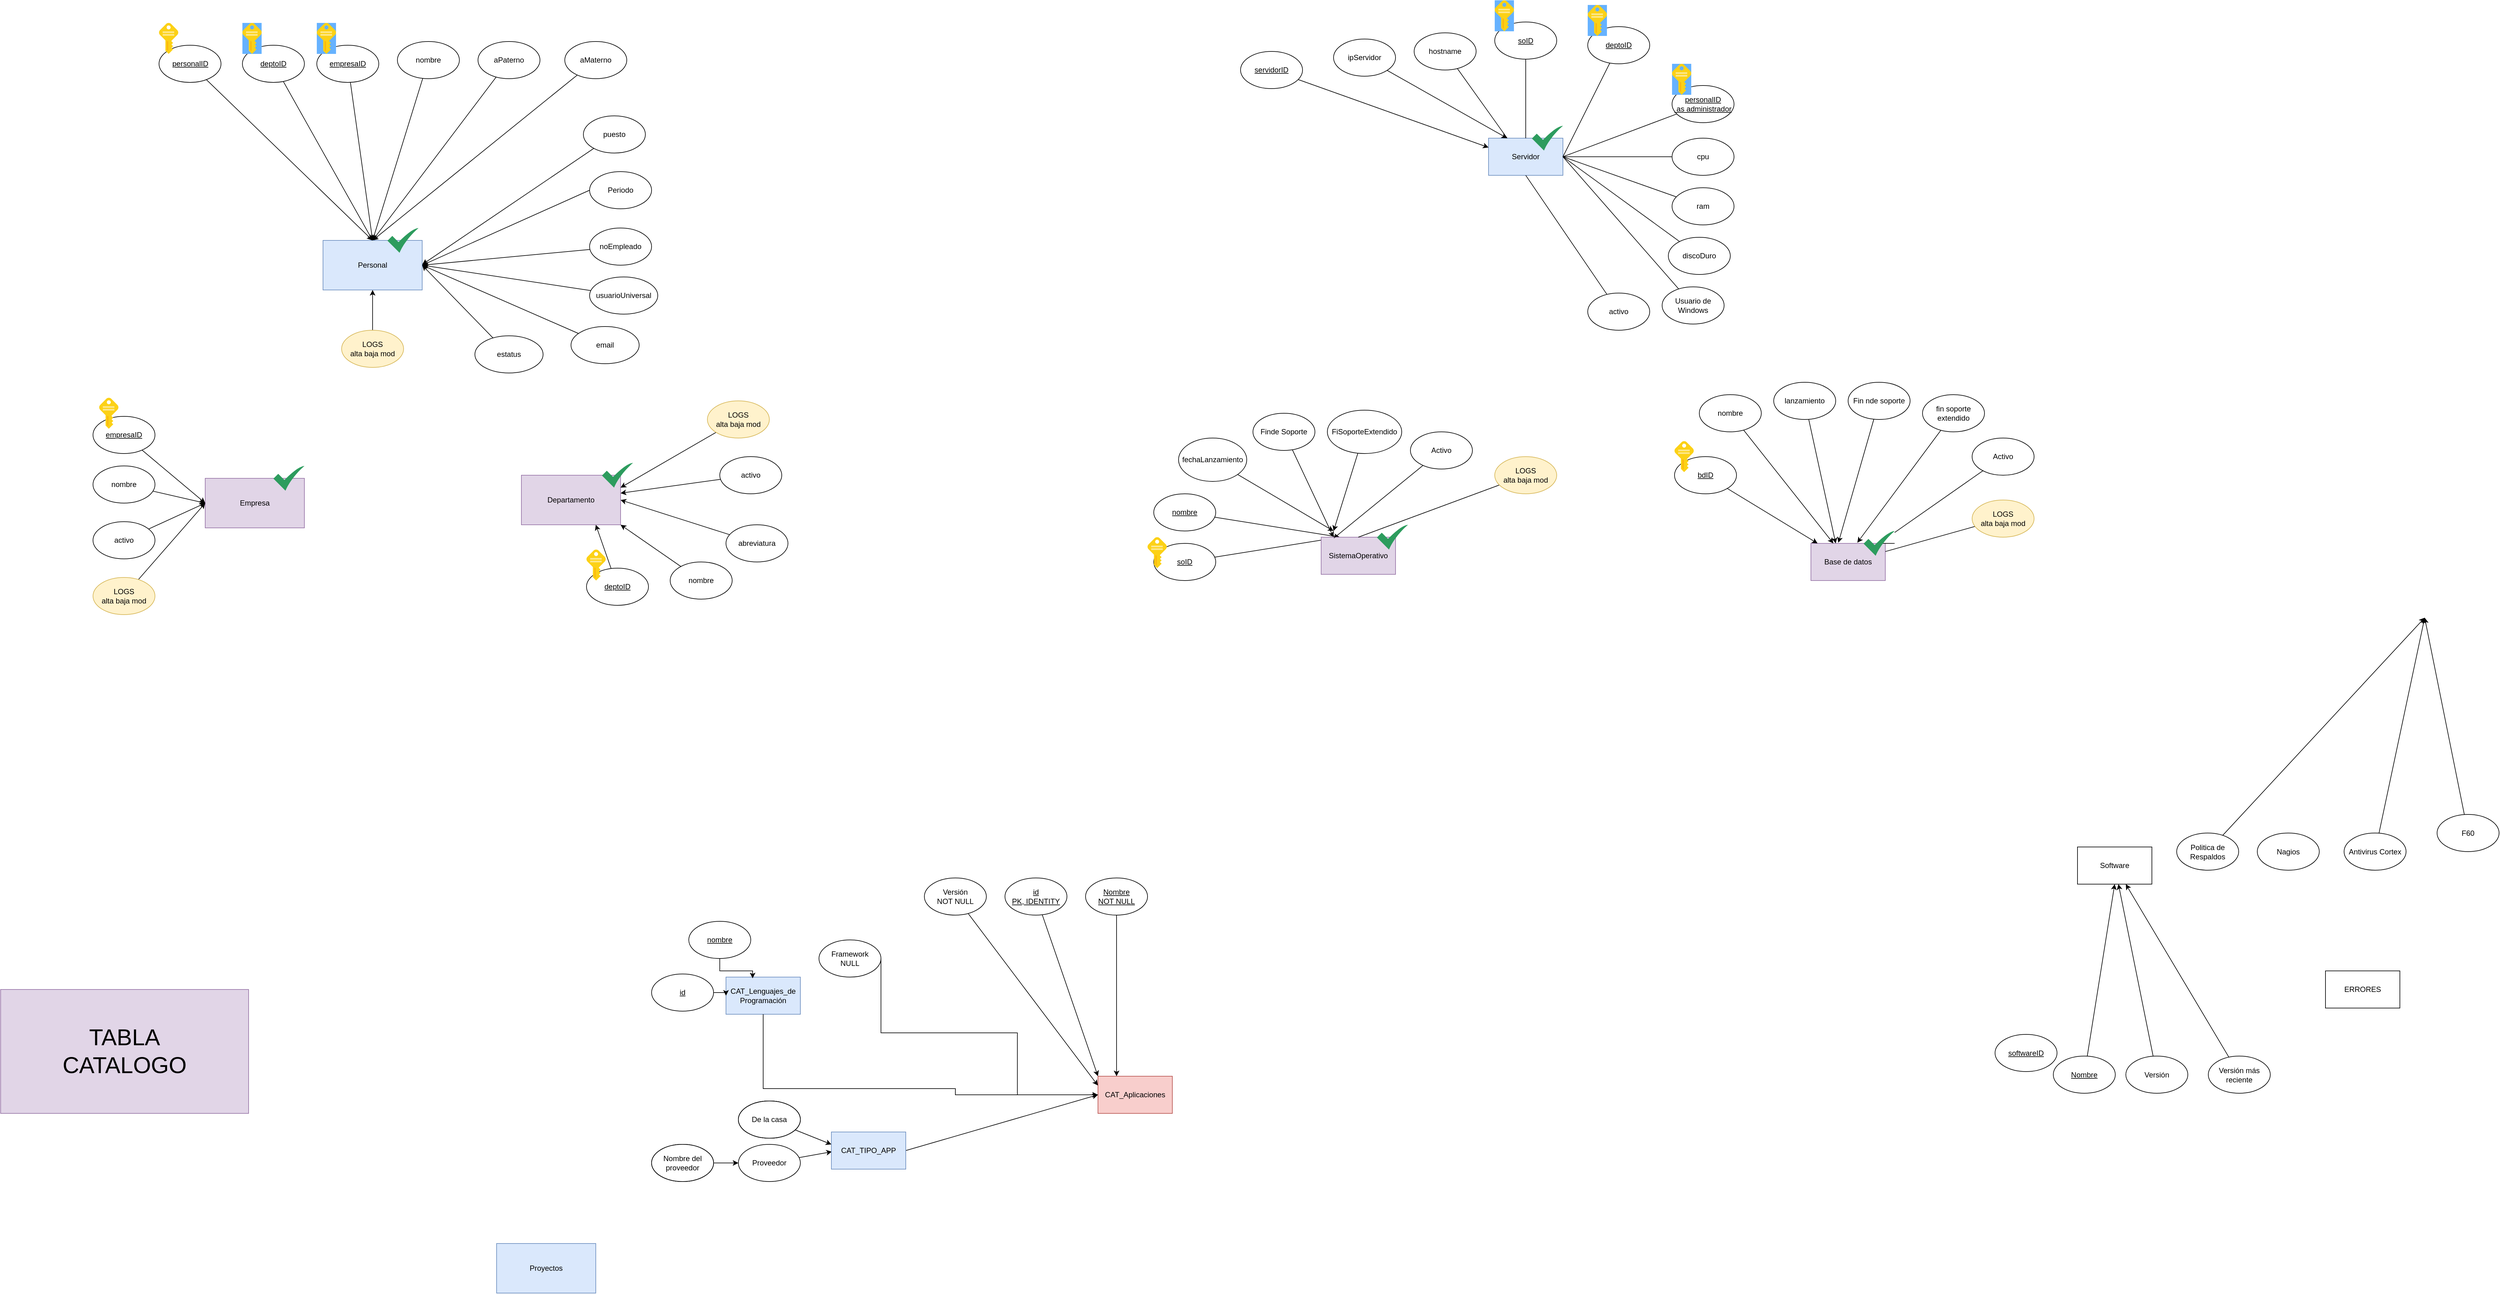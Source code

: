 <mxfile version="20.2.3" type="device" pages="2"><diagram id="-YiRX0BymYWAIEdg0nag" name="Entidad-Relación"><mxGraphModel dx="6544" dy="3640" grid="1" gridSize="10" guides="1" tooltips="1" connect="1" arrows="1" fold="1" page="1" pageScale="1" pageWidth="827" pageHeight="1169" math="0" shadow="0"><root><mxCell id="0"/><mxCell id="1" parent="0"/><mxCell id="jlg13aAUt3JrGEM_Iyc9-3" value="Servidor" style="rounded=0;whiteSpace=wrap;html=1;fillColor=#dae8fc;strokeColor=#6c8ebf;" parent="1" vertex="1"><mxGeometry x="10" y="-894" width="120" height="60" as="geometry"/></mxCell><mxCell id="jlg13aAUt3JrGEM_Iyc9-40" style="edgeStyle=none;rounded=0;orthogonalLoop=1;jettySize=auto;html=1;entryX=0.25;entryY=0;entryDx=0;entryDy=0;" parent="1" source="jlg13aAUt3JrGEM_Iyc9-10" target="jlg13aAUt3JrGEM_Iyc9-3" edge="1"><mxGeometry relative="1" as="geometry"/></mxCell><mxCell id="jlg13aAUt3JrGEM_Iyc9-10" value="ipServidor" style="ellipse;whiteSpace=wrap;html=1;" parent="1" vertex="1"><mxGeometry x="-240" y="-1054" width="100" height="60" as="geometry"/></mxCell><mxCell id="jlg13aAUt3JrGEM_Iyc9-18" style="rounded=0;orthogonalLoop=1;jettySize=auto;html=1;" parent="1" source="jlg13aAUt3JrGEM_Iyc9-15" edge="1"><mxGeometry relative="1" as="geometry"><mxPoint x="-240" y="-260" as="targetPoint"/></mxGeometry></mxCell><mxCell id="jlg13aAUt3JrGEM_Iyc9-15" value="fechaLanzamiento" style="ellipse;whiteSpace=wrap;html=1;" parent="1" vertex="1"><mxGeometry x="-490" y="-410" width="110" height="70" as="geometry"/></mxCell><mxCell id="jlg13aAUt3JrGEM_Iyc9-19" style="edgeStyle=none;rounded=0;orthogonalLoop=1;jettySize=auto;html=1;" parent="1" source="jlg13aAUt3JrGEM_Iyc9-16" edge="1"><mxGeometry relative="1" as="geometry"><mxPoint x="-240" y="-250" as="targetPoint"/></mxGeometry></mxCell><mxCell id="jlg13aAUt3JrGEM_Iyc9-16" value="Finde Soporte" style="ellipse;whiteSpace=wrap;html=1;" parent="1" vertex="1"><mxGeometry x="-370" y="-450" width="100" height="60" as="geometry"/></mxCell><mxCell id="jlg13aAUt3JrGEM_Iyc9-20" style="edgeStyle=none;rounded=0;orthogonalLoop=1;jettySize=auto;html=1;" parent="1" source="jlg13aAUt3JrGEM_Iyc9-17" edge="1"><mxGeometry relative="1" as="geometry"><mxPoint x="-240" y="-260" as="targetPoint"/></mxGeometry></mxCell><mxCell id="jlg13aAUt3JrGEM_Iyc9-17" value="FiSoporteExtendido" style="ellipse;whiteSpace=wrap;html=1;" parent="1" vertex="1"><mxGeometry x="-250" y="-455" width="120" height="70" as="geometry"/></mxCell><mxCell id="jlg13aAUt3JrGEM_Iyc9-130" style="edgeStyle=none;rounded=0;orthogonalLoop=1;jettySize=auto;html=1;entryX=0.624;entryY=-0.019;entryDx=0;entryDy=0;entryPerimeter=0;" parent="1" source="jlg13aAUt3JrGEM_Iyc9-23" target="jlg13aAUt3JrGEM_Iyc9-107" edge="1"><mxGeometry relative="1" as="geometry"/></mxCell><mxCell id="jlg13aAUt3JrGEM_Iyc9-23" value="fin soporte extendido" style="ellipse;whiteSpace=wrap;html=1;" parent="1" vertex="1"><mxGeometry x="710" y="-480" width="100" height="60" as="geometry"/></mxCell><mxCell id="jlg13aAUt3JrGEM_Iyc9-49" style="edgeStyle=none;rounded=0;orthogonalLoop=1;jettySize=auto;html=1;" parent="1" edge="1"><mxGeometry relative="1" as="geometry"><mxPoint x="1520" y="-120" as="targetPoint"/><mxPoint x="1194.248" y="231.264" as="sourcePoint"/></mxGeometry></mxCell><mxCell id="jlg13aAUt3JrGEM_Iyc9-94" style="edgeStyle=none;rounded=0;orthogonalLoop=1;jettySize=auto;html=1;entryX=0;entryY=0.25;entryDx=0;entryDy=0;" parent="1" source="jlg13aAUt3JrGEM_Iyc9-63" target="jlg13aAUt3JrGEM_Iyc9-3" edge="1"><mxGeometry relative="1" as="geometry"/></mxCell><mxCell id="jlg13aAUt3JrGEM_Iyc9-63" value="&lt;u&gt;servidorID&lt;/u&gt;" style="ellipse;whiteSpace=wrap;html=1;" parent="1" vertex="1"><mxGeometry x="-390" y="-1034" width="100" height="60" as="geometry"/></mxCell><mxCell id="jlg13aAUt3JrGEM_Iyc9-64" value="CAT_Aplicaciones" style="rounded=0;whiteSpace=wrap;html=1;fillColor=#f8cecc;strokeColor=#b85450;" parent="1" vertex="1"><mxGeometry x="-620" y="620" width="120" height="60" as="geometry"/></mxCell><mxCell id="jlg13aAUt3JrGEM_Iyc9-89" style="edgeStyle=none;rounded=0;orthogonalLoop=1;jettySize=auto;html=1;entryX=0.25;entryY=0;entryDx=0;entryDy=0;" parent="1" source="jlg13aAUt3JrGEM_Iyc9-66" target="jlg13aAUt3JrGEM_Iyc9-64" edge="1"><mxGeometry relative="1" as="geometry"/></mxCell><mxCell id="jlg13aAUt3JrGEM_Iyc9-66" value="&lt;u&gt;Nombre&lt;br&gt;NOT NULL&lt;br&gt;&lt;/u&gt;" style="ellipse;whiteSpace=wrap;html=1;" parent="1" vertex="1"><mxGeometry x="-640" y="300" width="100" height="60" as="geometry"/></mxCell><mxCell id="jlg13aAUt3JrGEM_Iyc9-90" style="edgeStyle=none;rounded=0;orthogonalLoop=1;jettySize=auto;html=1;entryX=0;entryY=0;entryDx=0;entryDy=0;" parent="1" source="m1FnjPIjmVvhZaKa7l6q-38" target="jlg13aAUt3JrGEM_Iyc9-64" edge="1"><mxGeometry relative="1" as="geometry"><mxPoint x="-903.985" y="340.619" as="sourcePoint"/></mxGeometry></mxCell><mxCell id="jlg13aAUt3JrGEM_Iyc9-91" style="edgeStyle=none;rounded=0;orthogonalLoop=1;jettySize=auto;html=1;entryX=0;entryY=0.25;entryDx=0;entryDy=0;" parent="1" source="jlg13aAUt3JrGEM_Iyc9-69" target="jlg13aAUt3JrGEM_Iyc9-64" edge="1"><mxGeometry relative="1" as="geometry"/></mxCell><mxCell id="jlg13aAUt3JrGEM_Iyc9-69" value="Versión&lt;br&gt;NOT NULL" style="ellipse;whiteSpace=wrap;html=1;" parent="1" vertex="1"><mxGeometry x="-900" y="300" width="100" height="60" as="geometry"/></mxCell><mxCell id="jlg13aAUt3JrGEM_Iyc9-92" style="edgeStyle=none;rounded=0;orthogonalLoop=1;jettySize=auto;html=1;entryX=0;entryY=0.5;entryDx=0;entryDy=0;exitX=1;exitY=0.5;exitDx=0;exitDy=0;" parent="1" source="m1FnjPIjmVvhZaKa7l6q-3" target="jlg13aAUt3JrGEM_Iyc9-64" edge="1"><mxGeometry relative="1" as="geometry"><mxPoint x="-744.482" y="727.586" as="sourcePoint"/></mxGeometry></mxCell><mxCell id="jlg13aAUt3JrGEM_Iyc9-95" style="edgeStyle=none;rounded=0;orthogonalLoop=1;jettySize=auto;html=1;entryX=0;entryY=0.5;entryDx=0;entryDy=0;" parent="1" source="jlg13aAUt3JrGEM_Iyc9-73" edge="1"><mxGeometry relative="1" as="geometry"><mxPoint x="-1050" y="730" as="targetPoint"/></mxGeometry></mxCell><mxCell id="jlg13aAUt3JrGEM_Iyc9-73" value="De la casa" style="ellipse;whiteSpace=wrap;html=1;" parent="1" vertex="1"><mxGeometry x="-1200" y="660" width="100" height="60" as="geometry"/></mxCell><mxCell id="jlg13aAUt3JrGEM_Iyc9-96" style="edgeStyle=none;rounded=0;orthogonalLoop=1;jettySize=auto;html=1;entryX=0.008;entryY=0.697;entryDx=0;entryDy=0;entryPerimeter=0;" parent="1" source="jlg13aAUt3JrGEM_Iyc9-74" edge="1"><mxGeometry relative="1" as="geometry"><mxPoint x="-1049.2" y="741.82" as="targetPoint"/></mxGeometry></mxCell><mxCell id="jlg13aAUt3JrGEM_Iyc9-74" value="Proveedor" style="ellipse;whiteSpace=wrap;html=1;" parent="1" vertex="1"><mxGeometry x="-1200" y="730" width="100" height="60" as="geometry"/></mxCell><mxCell id="jlg13aAUt3JrGEM_Iyc9-97" value="" style="edgeStyle=none;rounded=0;orthogonalLoop=1;jettySize=auto;html=1;" parent="1" source="jlg13aAUt3JrGEM_Iyc9-75" target="jlg13aAUt3JrGEM_Iyc9-74" edge="1"><mxGeometry relative="1" as="geometry"/></mxCell><mxCell id="jlg13aAUt3JrGEM_Iyc9-75" value="Nombre del proveedor" style="ellipse;whiteSpace=wrap;html=1;" parent="1" vertex="1"><mxGeometry x="-1340" y="730" width="100" height="60" as="geometry"/></mxCell><mxCell id="jlg13aAUt3JrGEM_Iyc9-101" style="edgeStyle=none;rounded=0;orthogonalLoop=1;jettySize=auto;html=1;entryX=0.25;entryY=0;entryDx=0;entryDy=0;" parent="1" source="jlg13aAUt3JrGEM_Iyc9-99" target="jlg13aAUt3JrGEM_Iyc9-105" edge="1"><mxGeometry relative="1" as="geometry"><mxPoint x="-249.8" y="-268.74" as="targetPoint"/></mxGeometry></mxCell><mxCell id="jlg13aAUt3JrGEM_Iyc9-99" value="&lt;u&gt;nombre&lt;/u&gt;" style="ellipse;whiteSpace=wrap;html=1;" parent="1" vertex="1"><mxGeometry x="-530" y="-320" width="100" height="60" as="geometry"/></mxCell><mxCell id="jlg13aAUt3JrGEM_Iyc9-103" style="edgeStyle=none;rounded=0;orthogonalLoop=1;jettySize=auto;html=1;entryX=0.25;entryY=0;entryDx=0;entryDy=0;" parent="1" source="jlg13aAUt3JrGEM_Iyc9-100" target="jlg13aAUt3JrGEM_Iyc9-105" edge="1"><mxGeometry relative="1" as="geometry"><mxPoint x="-240" y="-270" as="targetPoint"/></mxGeometry></mxCell><mxCell id="jlg13aAUt3JrGEM_Iyc9-100" value="&lt;u&gt;soID&lt;/u&gt;" style="ellipse;whiteSpace=wrap;html=1;" parent="1" vertex="1"><mxGeometry x="-530" y="-240" width="100" height="60" as="geometry"/></mxCell><mxCell id="jlg13aAUt3JrGEM_Iyc9-102" style="edgeStyle=none;rounded=0;orthogonalLoop=1;jettySize=auto;html=1;exitX=1;exitY=0;exitDx=0;exitDy=0;" parent="1" source="jlg13aAUt3JrGEM_Iyc9-100" target="jlg13aAUt3JrGEM_Iyc9-100" edge="1"><mxGeometry relative="1" as="geometry"/></mxCell><mxCell id="jlg13aAUt3JrGEM_Iyc9-105" value="SistemaOperativo" style="rounded=0;whiteSpace=wrap;html=1;fillColor=#e1d5e7;strokeColor=#9673a6;" parent="1" vertex="1"><mxGeometry x="-260" y="-250" width="120" height="60" as="geometry"/></mxCell><mxCell id="jlg13aAUt3JrGEM_Iyc9-107" value="Base de datos" style="rounded=0;whiteSpace=wrap;html=1;fillColor=#e1d5e7;strokeColor=#9673a6;" parent="1" vertex="1"><mxGeometry x="530" y="-240" width="120" height="60" as="geometry"/></mxCell><mxCell id="jlg13aAUt3JrGEM_Iyc9-127" style="edgeStyle=none;rounded=0;orthogonalLoop=1;jettySize=auto;html=1;" parent="1" source="jlg13aAUt3JrGEM_Iyc9-109" target="jlg13aAUt3JrGEM_Iyc9-107" edge="1"><mxGeometry relative="1" as="geometry"/></mxCell><mxCell id="jlg13aAUt3JrGEM_Iyc9-109" value="&lt;u&gt;bdID&lt;/u&gt;" style="ellipse;whiteSpace=wrap;html=1;" parent="1" vertex="1"><mxGeometry x="310" y="-380" width="100" height="60" as="geometry"/></mxCell><mxCell id="jlg13aAUt3JrGEM_Iyc9-129" style="edgeStyle=none;rounded=0;orthogonalLoop=1;jettySize=auto;html=1;entryX=0.369;entryY=-0.019;entryDx=0;entryDy=0;entryPerimeter=0;" parent="1" source="jlg13aAUt3JrGEM_Iyc9-111" target="jlg13aAUt3JrGEM_Iyc9-107" edge="1"><mxGeometry relative="1" as="geometry"/></mxCell><mxCell id="jlg13aAUt3JrGEM_Iyc9-111" value="Fin nde soporte" style="ellipse;whiteSpace=wrap;html=1;" parent="1" vertex="1"><mxGeometry x="590" y="-500" width="100" height="60" as="geometry"/></mxCell><mxCell id="jlg13aAUt3JrGEM_Iyc9-116" value="Software" style="rounded=0;whiteSpace=wrap;html=1;" parent="1" vertex="1"><mxGeometry x="960" y="250" width="120" height="60" as="geometry"/></mxCell><mxCell id="jlg13aAUt3JrGEM_Iyc9-121" style="edgeStyle=none;rounded=0;orthogonalLoop=1;jettySize=auto;html=1;entryX=0.5;entryY=1;entryDx=0;entryDy=0;" parent="1" source="jlg13aAUt3JrGEM_Iyc9-117" target="jlg13aAUt3JrGEM_Iyc9-116" edge="1"><mxGeometry relative="1" as="geometry"><mxPoint x="853.98" y="540" as="targetPoint"/></mxGeometry></mxCell><mxCell id="jlg13aAUt3JrGEM_Iyc9-117" value="&lt;u&gt;Nombre&lt;/u&gt;" style="ellipse;whiteSpace=wrap;html=1;" parent="1" vertex="1"><mxGeometry x="920.98" y="587.5" width="100" height="60" as="geometry"/></mxCell><mxCell id="jlg13aAUt3JrGEM_Iyc9-118" value="&lt;u&gt;softwareID&lt;/u&gt;" style="ellipse;whiteSpace=wrap;html=1;" parent="1" vertex="1"><mxGeometry x="827" y="552.5" width="100" height="60" as="geometry"/></mxCell><mxCell id="jlg13aAUt3JrGEM_Iyc9-122" style="edgeStyle=none;rounded=0;orthogonalLoop=1;jettySize=auto;html=1;" parent="1" source="jlg13aAUt3JrGEM_Iyc9-119" target="jlg13aAUt3JrGEM_Iyc9-116" edge="1"><mxGeometry relative="1" as="geometry"><mxPoint x="853.98" y="530" as="targetPoint"/></mxGeometry></mxCell><mxCell id="jlg13aAUt3JrGEM_Iyc9-119" value="Versión" style="ellipse;whiteSpace=wrap;html=1;" parent="1" vertex="1"><mxGeometry x="1037.98" y="587.5" width="100" height="60" as="geometry"/></mxCell><mxCell id="jlg13aAUt3JrGEM_Iyc9-125" style="edgeStyle=none;rounded=0;orthogonalLoop=1;jettySize=auto;html=1;" parent="1" source="jlg13aAUt3JrGEM_Iyc9-123" target="jlg13aAUt3JrGEM_Iyc9-116" edge="1"><mxGeometry relative="1" as="geometry"><mxPoint x="853.98" y="530" as="targetPoint"/></mxGeometry></mxCell><mxCell id="jlg13aAUt3JrGEM_Iyc9-123" value="Versión más reciente" style="ellipse;whiteSpace=wrap;html=1;" parent="1" vertex="1"><mxGeometry x="1170.98" y="587.5" width="100" height="60" as="geometry"/></mxCell><mxCell id="0E9tg1eBv0upOwguVBp_-10" style="edgeStyle=none;rounded=0;orthogonalLoop=1;jettySize=auto;html=1;entryX=0.5;entryY=0;entryDx=0;entryDy=0;" parent="1" source="jlg13aAUt3JrGEM_Iyc9-155" target="LIA2DpDEFshifFlnMTKm-5" edge="1"><mxGeometry relative="1" as="geometry"/></mxCell><mxCell id="jlg13aAUt3JrGEM_Iyc9-155" value="aPaterno" style="ellipse;whiteSpace=wrap;html=1;fontStyle=0" parent="1" vertex="1"><mxGeometry x="-1620" y="-1050" width="100" height="60" as="geometry"/></mxCell><mxCell id="0E9tg1eBv0upOwguVBp_-11" style="edgeStyle=none;rounded=0;orthogonalLoop=1;jettySize=auto;html=1;entryX=0.5;entryY=0;entryDx=0;entryDy=0;" parent="1" source="jlg13aAUt3JrGEM_Iyc9-156" target="LIA2DpDEFshifFlnMTKm-5" edge="1"><mxGeometry relative="1" as="geometry"/></mxCell><mxCell id="jlg13aAUt3JrGEM_Iyc9-156" value="aMaterno" style="ellipse;whiteSpace=wrap;html=1;fontStyle=0" parent="1" vertex="1"><mxGeometry x="-1480" y="-1050" width="100" height="60" as="geometry"/></mxCell><mxCell id="RByRX4RZLLvvO9cZM5kC-6" style="rounded=0;orthogonalLoop=1;jettySize=auto;html=1;" parent="1" source="RByRX4RZLLvvO9cZM5kC-5" target="jlg13aAUt3JrGEM_Iyc9-107" edge="1"><mxGeometry relative="1" as="geometry"/></mxCell><mxCell id="RByRX4RZLLvvO9cZM5kC-5" value="nombre" style="ellipse;whiteSpace=wrap;html=1;" parent="1" vertex="1"><mxGeometry x="350" y="-480" width="100" height="60" as="geometry"/></mxCell><mxCell id="2Pxle6BsEGJUDKmf9KAo-6" value="" style="sketch=0;aspect=fixed;html=1;points=[];align=center;image;fontSize=12;image=img/lib/mscae/Key.svg;" parent="1" vertex="1"><mxGeometry x="310" y="-405" width="31" height="50" as="geometry"/></mxCell><mxCell id="4SyLpHK7_qDoWyGQ0j3S-1" value="ERRORES" style="rounded=0;whiteSpace=wrap;html=1;" parent="1" vertex="1"><mxGeometry x="1360" y="450" width="120" height="60" as="geometry"/></mxCell><mxCell id="m1FnjPIjmVvhZaKa7l6q-2" style="rounded=0;orthogonalLoop=1;jettySize=auto;html=1;" parent="1" source="m1FnjPIjmVvhZaKa7l6q-1" edge="1"><mxGeometry relative="1" as="geometry"><mxPoint x="570" y="-240" as="targetPoint"/></mxGeometry></mxCell><mxCell id="m1FnjPIjmVvhZaKa7l6q-1" value="lanzamiento" style="ellipse;whiteSpace=wrap;html=1;" parent="1" vertex="1"><mxGeometry x="470" y="-500" width="100" height="60" as="geometry"/></mxCell><mxCell id="m1FnjPIjmVvhZaKa7l6q-3" value="CAT_TIPO_APP" style="rounded=0;whiteSpace=wrap;html=1;fillColor=#dae8fc;strokeColor=#6c8ebf;" parent="1" vertex="1"><mxGeometry x="-1050" y="710" width="120" height="60" as="geometry"/></mxCell><mxCell id="m1FnjPIjmVvhZaKa7l6q-4" value="CAT_Lenguajes_de Programación" style="rounded=0;whiteSpace=wrap;html=1;fillColor=#dae8fc;strokeColor=#6c8ebf;" parent="1" vertex="1"><mxGeometry x="-1220" y="460" width="120" height="60" as="geometry"/></mxCell><mxCell id="m1FnjPIjmVvhZaKa7l6q-11" style="edgeStyle=orthogonalEdgeStyle;rounded=0;orthogonalLoop=1;jettySize=auto;html=1;" parent="1" source="m1FnjPIjmVvhZaKa7l6q-5" target="m1FnjPIjmVvhZaKa7l6q-4" edge="1"><mxGeometry relative="1" as="geometry"/></mxCell><mxCell id="m1FnjPIjmVvhZaKa7l6q-5" value="&lt;u&gt;id&lt;/u&gt;" style="ellipse;whiteSpace=wrap;html=1;" parent="1" vertex="1"><mxGeometry x="-1340" y="455" width="100" height="60" as="geometry"/></mxCell><mxCell id="m1FnjPIjmVvhZaKa7l6q-12" style="edgeStyle=orthogonalEdgeStyle;rounded=0;orthogonalLoop=1;jettySize=auto;html=1;entryX=0.358;entryY=0.033;entryDx=0;entryDy=0;entryPerimeter=0;" parent="1" source="m1FnjPIjmVvhZaKa7l6q-6" target="m1FnjPIjmVvhZaKa7l6q-4" edge="1"><mxGeometry relative="1" as="geometry"/></mxCell><mxCell id="m1FnjPIjmVvhZaKa7l6q-6" value="&lt;u&gt;nombre&lt;/u&gt;" style="ellipse;whiteSpace=wrap;html=1;" parent="1" vertex="1"><mxGeometry x="-1280" y="370" width="100" height="60" as="geometry"/></mxCell><mxCell id="m1FnjPIjmVvhZaKa7l6q-8" value="Framework&lt;br&gt;NULL" style="ellipse;whiteSpace=wrap;html=1;" parent="1" vertex="1"><mxGeometry x="-1070" y="400" width="100" height="60" as="geometry"/></mxCell><mxCell id="m1FnjPIjmVvhZaKa7l6q-26" value="CAT_TIPO_APP" style="rounded=0;whiteSpace=wrap;html=1;fillColor=#dae8fc;strokeColor=#6c8ebf;" parent="1" vertex="1"><mxGeometry x="-1050" y="710" width="120" height="60" as="geometry"/></mxCell><mxCell id="m1FnjPIjmVvhZaKa7l6q-27" value="De la casa" style="ellipse;whiteSpace=wrap;html=1;" parent="1" vertex="1"><mxGeometry x="-1200" y="660" width="100" height="60" as="geometry"/></mxCell><mxCell id="m1FnjPIjmVvhZaKa7l6q-29" value="CAT_TIPO_APP" style="rounded=0;whiteSpace=wrap;html=1;fillColor=#dae8fc;strokeColor=#6c8ebf;" parent="1" vertex="1"><mxGeometry x="-1050" y="710" width="120" height="60" as="geometry"/></mxCell><mxCell id="m1FnjPIjmVvhZaKa7l6q-30" value="De la casa" style="ellipse;whiteSpace=wrap;html=1;" parent="1" vertex="1"><mxGeometry x="-1200" y="660" width="100" height="60" as="geometry"/></mxCell><mxCell id="m1FnjPIjmVvhZaKa7l6q-31" value="Nombre del proveedor" style="ellipse;whiteSpace=wrap;html=1;" parent="1" vertex="1"><mxGeometry x="-1340" y="730" width="100" height="60" as="geometry"/></mxCell><mxCell id="m1FnjPIjmVvhZaKa7l6q-34" value="CAT_TIPO_APP" style="rounded=0;whiteSpace=wrap;html=1;fillColor=#dae8fc;strokeColor=#6c8ebf;" parent="1" vertex="1"><mxGeometry x="-1050" y="710" width="120" height="60" as="geometry"/></mxCell><mxCell id="m1FnjPIjmVvhZaKa7l6q-35" value="De la casa" style="ellipse;whiteSpace=wrap;html=1;" parent="1" vertex="1"><mxGeometry x="-1200" y="660" width="100" height="60" as="geometry"/></mxCell><mxCell id="m1FnjPIjmVvhZaKa7l6q-36" value="Nombre del proveedor" style="ellipse;whiteSpace=wrap;html=1;" parent="1" vertex="1"><mxGeometry x="-1340" y="730" width="100" height="60" as="geometry"/></mxCell><mxCell id="m1FnjPIjmVvhZaKa7l6q-38" value="&lt;u&gt;id&lt;br&gt;PK, IDENTITY&lt;br&gt;&lt;/u&gt;" style="ellipse;whiteSpace=wrap;html=1;" parent="1" vertex="1"><mxGeometry x="-770" y="300" width="100" height="60" as="geometry"/></mxCell><mxCell id="m1FnjPIjmVvhZaKa7l6q-40" style="edgeStyle=orthogonalEdgeStyle;rounded=0;orthogonalLoop=1;jettySize=auto;html=1;" parent="1" source="m1FnjPIjmVvhZaKa7l6q-8" target="jlg13aAUt3JrGEM_Iyc9-64" edge="1"><mxGeometry relative="1" as="geometry"><mxPoint x="-640.0" y="560.059" as="sourcePoint"/><mxPoint x="-400" y="620" as="targetPoint"/><Array as="points"><mxPoint x="-970" y="550"/><mxPoint x="-750" y="550"/><mxPoint x="-750" y="650"/></Array></mxGeometry></mxCell><mxCell id="m1FnjPIjmVvhZaKa7l6q-41" value="" style="edgeStyle=orthogonalEdgeStyle;rounded=0;orthogonalLoop=1;jettySize=auto;html=1;endArrow=none;" parent="1" source="m1FnjPIjmVvhZaKa7l6q-4" target="jlg13aAUt3JrGEM_Iyc9-64" edge="1"><mxGeometry relative="1" as="geometry"><mxPoint x="-1100" y="490.059" as="sourcePoint"/><mxPoint x="-570" y="650" as="targetPoint"/><Array as="points"><mxPoint x="-1160" y="640"/><mxPoint x="-850" y="640"/><mxPoint x="-850" y="650"/></Array></mxGeometry></mxCell><mxCell id="LIA2DpDEFshifFlnMTKm-5" value="Personal" style="rounded=0;whiteSpace=wrap;html=1;fillColor=#dae8fc;strokeColor=#6c8ebf;" parent="1" vertex="1"><mxGeometry x="-1870" y="-729" width="160" height="80" as="geometry"/></mxCell><mxCell id="0E9tg1eBv0upOwguVBp_-9" style="edgeStyle=none;rounded=0;orthogonalLoop=1;jettySize=auto;html=1;entryX=0.5;entryY=0;entryDx=0;entryDy=0;" parent="1" source="LIA2DpDEFshifFlnMTKm-6" target="LIA2DpDEFshifFlnMTKm-5" edge="1"><mxGeometry relative="1" as="geometry"/></mxCell><mxCell id="LIA2DpDEFshifFlnMTKm-6" value="&lt;span&gt;nombre&lt;br&gt;&lt;/span&gt;" style="ellipse;whiteSpace=wrap;html=1;fontStyle=0" parent="1" vertex="1"><mxGeometry x="-1750" y="-1050" width="100" height="60" as="geometry"/></mxCell><mxCell id="0E9tg1eBv0upOwguVBp_-7" style="edgeStyle=none;rounded=0;orthogonalLoop=1;jettySize=auto;html=1;entryX=0.5;entryY=0;entryDx=0;entryDy=0;" parent="1" source="yxR7H5ocEdZbMpK9inuN-1" target="LIA2DpDEFshifFlnMTKm-5" edge="1"><mxGeometry relative="1" as="geometry"/></mxCell><mxCell id="yxR7H5ocEdZbMpK9inuN-1" value="&lt;span&gt;personalID&lt;br&gt;&lt;/span&gt;" style="ellipse;whiteSpace=wrap;html=1;fontStyle=4" parent="1" vertex="1"><mxGeometry x="-2134.5" y="-1044" width="100" height="60" as="geometry"/></mxCell><mxCell id="0E9tg1eBv0upOwguVBp_-14" style="edgeStyle=none;rounded=0;orthogonalLoop=1;jettySize=auto;html=1;entryX=1;entryY=0.5;entryDx=0;entryDy=0;" parent="1" source="yxR7H5ocEdZbMpK9inuN-4" target="LIA2DpDEFshifFlnMTKm-5" edge="1"><mxGeometry relative="1" as="geometry"/></mxCell><mxCell id="yxR7H5ocEdZbMpK9inuN-4" value="noEmpleado" style="ellipse;whiteSpace=wrap;html=1;fontStyle=0" parent="1" vertex="1"><mxGeometry x="-1440" y="-749" width="100" height="60" as="geometry"/></mxCell><mxCell id="0E9tg1eBv0upOwguVBp_-15" style="edgeStyle=none;rounded=0;orthogonalLoop=1;jettySize=auto;html=1;entryX=1;entryY=0.5;entryDx=0;entryDy=0;" parent="1" source="yxR7H5ocEdZbMpK9inuN-5" edge="1" target="LIA2DpDEFshifFlnMTKm-5"><mxGeometry relative="1" as="geometry"><mxPoint x="-1710" y="-729" as="targetPoint"/></mxGeometry></mxCell><mxCell id="yxR7H5ocEdZbMpK9inuN-5" value="usuarioUniversal" style="ellipse;whiteSpace=wrap;html=1;fontStyle=0" parent="1" vertex="1"><mxGeometry x="-1440" y="-670" width="110" height="60" as="geometry"/></mxCell><mxCell id="0E9tg1eBv0upOwguVBp_-16" style="edgeStyle=none;rounded=0;orthogonalLoop=1;jettySize=auto;html=1;entryX=1;entryY=0.5;entryDx=0;entryDy=0;" parent="1" source="yxR7H5ocEdZbMpK9inuN-6" target="LIA2DpDEFshifFlnMTKm-5" edge="1"><mxGeometry relative="1" as="geometry"/></mxCell><mxCell id="yxR7H5ocEdZbMpK9inuN-6" value="email" style="ellipse;whiteSpace=wrap;html=1;fontStyle=0" parent="1" vertex="1"><mxGeometry x="-1470" y="-590" width="110" height="60" as="geometry"/></mxCell><mxCell id="lgxgfSKjDzABzEFzKSoq-3" style="edgeStyle=none;rounded=0;orthogonalLoop=1;jettySize=auto;html=1;entryX=1;entryY=0.5;entryDx=0;entryDy=0;" edge="1" parent="1" source="yxR7H5ocEdZbMpK9inuN-7" target="LIA2DpDEFshifFlnMTKm-5"><mxGeometry relative="1" as="geometry"/></mxCell><mxCell id="yxR7H5ocEdZbMpK9inuN-7" value="estatus" style="ellipse;whiteSpace=wrap;html=1;fontStyle=0" parent="1" vertex="1"><mxGeometry x="-1625" y="-575" width="110" height="60" as="geometry"/></mxCell><mxCell id="yxR7H5ocEdZbMpK9inuN-9" value="" style="sketch=0;aspect=fixed;html=1;points=[];align=center;image;fontSize=12;image=img/lib/mscae/Key.svg;" parent="1" vertex="1"><mxGeometry x="-2134.5" y="-1080" width="31" height="50" as="geometry"/></mxCell><mxCell id="yxR7H5ocEdZbMpK9inuN-22" value="Departamento" style="rounded=0;whiteSpace=wrap;html=1;fillColor=#e1d5e7;strokeColor=#9673a6;" parent="1" vertex="1"><mxGeometry x="-1550" y="-350" width="160" height="80" as="geometry"/></mxCell><mxCell id="yxR7H5ocEdZbMpK9inuN-28" style="edgeStyle=none;rounded=0;orthogonalLoop=1;jettySize=auto;html=1;entryX=0.75;entryY=1;entryDx=0;entryDy=0;" parent="1" source="yxR7H5ocEdZbMpK9inuN-23" target="yxR7H5ocEdZbMpK9inuN-22" edge="1"><mxGeometry relative="1" as="geometry"><mxPoint x="-1390" y="-270" as="targetPoint"/></mxGeometry></mxCell><mxCell id="yxR7H5ocEdZbMpK9inuN-23" value="&lt;span&gt;deptoID&lt;br&gt;&lt;/span&gt;" style="ellipse;whiteSpace=wrap;html=1;fontStyle=4" parent="1" vertex="1"><mxGeometry x="-1445" y="-200" width="100" height="60" as="geometry"/></mxCell><mxCell id="yxR7H5ocEdZbMpK9inuN-24" value="" style="sketch=0;aspect=fixed;html=1;points=[];align=center;image;fontSize=12;image=img/lib/mscae/Key.svg;" parent="1" vertex="1"><mxGeometry x="-1445" y="-230" width="31" height="50" as="geometry"/></mxCell><mxCell id="yxR7H5ocEdZbMpK9inuN-29" style="edgeStyle=none;rounded=0;orthogonalLoop=1;jettySize=auto;html=1;entryX=1;entryY=1;entryDx=0;entryDy=0;" parent="1" source="yxR7H5ocEdZbMpK9inuN-26" target="yxR7H5ocEdZbMpK9inuN-22" edge="1"><mxGeometry relative="1" as="geometry"><mxPoint x="-1510" y="-270" as="targetPoint"/></mxGeometry></mxCell><mxCell id="yxR7H5ocEdZbMpK9inuN-26" value="nombre" style="ellipse;whiteSpace=wrap;html=1;fontStyle=0" parent="1" vertex="1"><mxGeometry x="-1310" y="-210" width="100" height="60" as="geometry"/></mxCell><mxCell id="yxR7H5ocEdZbMpK9inuN-30" style="edgeStyle=none;rounded=0;orthogonalLoop=1;jettySize=auto;html=1;entryX=1;entryY=0.5;entryDx=0;entryDy=0;" parent="1" source="yxR7H5ocEdZbMpK9inuN-27" target="yxR7H5ocEdZbMpK9inuN-22" edge="1"><mxGeometry relative="1" as="geometry"/></mxCell><mxCell id="yxR7H5ocEdZbMpK9inuN-27" value="abreviatura" style="ellipse;whiteSpace=wrap;html=1;fontStyle=0" parent="1" vertex="1"><mxGeometry x="-1220" y="-270" width="100" height="60" as="geometry"/></mxCell><mxCell id="yxR7H5ocEdZbMpK9inuN-37" style="edgeStyle=none;rounded=0;orthogonalLoop=1;jettySize=auto;html=1;" parent="1" source="yxR7H5ocEdZbMpK9inuN-34" target="yxR7H5ocEdZbMpK9inuN-22" edge="1"><mxGeometry relative="1" as="geometry"><mxPoint x="-1380" y="-310" as="targetPoint"/></mxGeometry></mxCell><mxCell id="yxR7H5ocEdZbMpK9inuN-34" value="activo" style="ellipse;whiteSpace=wrap;html=1;fontStyle=0" parent="1" vertex="1"><mxGeometry x="-1230" y="-380" width="100" height="60" as="geometry"/></mxCell><mxCell id="yxR7H5ocEdZbMpK9inuN-36" style="edgeStyle=none;rounded=0;orthogonalLoop=1;jettySize=auto;html=1;entryX=1;entryY=0.25;entryDx=0;entryDy=0;" parent="1" source="yxR7H5ocEdZbMpK9inuN-35" target="yxR7H5ocEdZbMpK9inuN-22" edge="1"><mxGeometry relative="1" as="geometry"/></mxCell><mxCell id="yxR7H5ocEdZbMpK9inuN-35" value="LOGS&lt;br&gt;alta baja mod" style="ellipse;whiteSpace=wrap;html=1;fontStyle=0;fillColor=#fff2cc;strokeColor=#d6b656;" parent="1" vertex="1"><mxGeometry x="-1250" y="-470" width="100" height="60" as="geometry"/></mxCell><mxCell id="0E9tg1eBv0upOwguVBp_-1" value="" style="sketch=0;html=1;aspect=fixed;strokeColor=none;shadow=0;align=center;verticalAlign=top;fillColor=#2D9C5E;shape=mxgraph.gcp2.check" parent="1" vertex="1"><mxGeometry x="-1420" y="-370" width="50" height="40" as="geometry"/></mxCell><mxCell id="0E9tg1eBv0upOwguVBp_-8" style="edgeStyle=none;rounded=0;orthogonalLoop=1;jettySize=auto;html=1;entryX=0.5;entryY=0;entryDx=0;entryDy=0;" parent="1" source="0E9tg1eBv0upOwguVBp_-3" target="LIA2DpDEFshifFlnMTKm-5" edge="1"><mxGeometry relative="1" as="geometry"/></mxCell><mxCell id="0E9tg1eBv0upOwguVBp_-3" value="&lt;span&gt;deptoID&lt;br&gt;&lt;/span&gt;" style="ellipse;whiteSpace=wrap;html=1;fontStyle=4" parent="1" vertex="1"><mxGeometry x="-2000" y="-1044" width="100" height="60" as="geometry"/></mxCell><mxCell id="0E9tg1eBv0upOwguVBp_-4" value="" style="sketch=0;aspect=fixed;html=1;points=[];align=center;image;fontSize=12;image=img/lib/mscae/Key.svg;imageBackground=#66B2FF;" parent="1" vertex="1"><mxGeometry x="-2000" y="-1080" width="31" height="50" as="geometry"/></mxCell><mxCell id="0E9tg1eBv0upOwguVBp_-19" style="edgeStyle=none;rounded=0;orthogonalLoop=1;jettySize=auto;html=1;entryX=0.5;entryY=1;entryDx=0;entryDy=0;" parent="1" source="0E9tg1eBv0upOwguVBp_-6" target="LIA2DpDEFshifFlnMTKm-5" edge="1"><mxGeometry relative="1" as="geometry"/></mxCell><mxCell id="0E9tg1eBv0upOwguVBp_-6" value="LOGS&lt;br&gt;alta baja mod" style="ellipse;whiteSpace=wrap;html=1;fontStyle=0;fillColor=#fff2cc;strokeColor=#d6b656;" parent="1" vertex="1"><mxGeometry x="-1840" y="-584" width="100" height="60" as="geometry"/></mxCell><mxCell id="0E9tg1eBv0upOwguVBp_-22" style="edgeStyle=none;rounded=0;orthogonalLoop=1;jettySize=auto;html=1;" parent="1" source="0E9tg1eBv0upOwguVBp_-21" edge="1"><mxGeometry relative="1" as="geometry"><mxPoint x="-1710" y="-690" as="targetPoint"/></mxGeometry></mxCell><mxCell id="0E9tg1eBv0upOwguVBp_-21" value="puesto" style="ellipse;whiteSpace=wrap;html=1;fontStyle=0" parent="1" vertex="1"><mxGeometry x="-1450" y="-930" width="100" height="60" as="geometry"/></mxCell><mxCell id="0E9tg1eBv0upOwguVBp_-59" value="Empresa" style="rounded=0;whiteSpace=wrap;html=1;fillColor=#e1d5e7;strokeColor=#9673a6;" parent="1" vertex="1"><mxGeometry x="-2060" y="-345" width="160" height="80" as="geometry"/></mxCell><mxCell id="0E9tg1eBv0upOwguVBp_-66" style="edgeStyle=none;rounded=0;orthogonalLoop=1;jettySize=auto;html=1;entryX=0;entryY=0.5;entryDx=0;entryDy=0;" parent="1" source="0E9tg1eBv0upOwguVBp_-60" target="0E9tg1eBv0upOwguVBp_-59" edge="1"><mxGeometry relative="1" as="geometry"/></mxCell><mxCell id="0E9tg1eBv0upOwguVBp_-60" value="&lt;span&gt;empresaID&lt;br&gt;&lt;/span&gt;" style="ellipse;whiteSpace=wrap;html=1;fontStyle=4" parent="1" vertex="1"><mxGeometry x="-2241" y="-445" width="100" height="60" as="geometry"/></mxCell><mxCell id="0E9tg1eBv0upOwguVBp_-61" value="" style="sketch=0;aspect=fixed;html=1;points=[];align=center;image;fontSize=12;image=img/lib/mscae/Key.svg;" parent="1" vertex="1"><mxGeometry x="-2231" y="-475" width="31" height="50" as="geometry"/></mxCell><mxCell id="0E9tg1eBv0upOwguVBp_-67" style="edgeStyle=none;rounded=0;orthogonalLoop=1;jettySize=auto;html=1;entryX=0;entryY=0.5;entryDx=0;entryDy=0;" parent="1" source="0E9tg1eBv0upOwguVBp_-62" target="0E9tg1eBv0upOwguVBp_-59" edge="1"><mxGeometry relative="1" as="geometry"/></mxCell><mxCell id="0E9tg1eBv0upOwguVBp_-62" value="&lt;span&gt;nombre&lt;br&gt;&lt;/span&gt;" style="ellipse;whiteSpace=wrap;html=1;fontStyle=0" parent="1" vertex="1"><mxGeometry x="-2241" y="-365" width="100" height="60" as="geometry"/></mxCell><mxCell id="0E9tg1eBv0upOwguVBp_-68" style="edgeStyle=none;rounded=0;orthogonalLoop=1;jettySize=auto;html=1;entryX=0;entryY=0.5;entryDx=0;entryDy=0;" parent="1" source="0E9tg1eBv0upOwguVBp_-64" target="0E9tg1eBv0upOwguVBp_-59" edge="1"><mxGeometry relative="1" as="geometry"/></mxCell><mxCell id="0E9tg1eBv0upOwguVBp_-64" value="activo" style="ellipse;whiteSpace=wrap;html=1;fontStyle=0" parent="1" vertex="1"><mxGeometry x="-2241" y="-275" width="100" height="60" as="geometry"/></mxCell><mxCell id="0E9tg1eBv0upOwguVBp_-69" style="edgeStyle=none;rounded=0;orthogonalLoop=1;jettySize=auto;html=1;entryX=0;entryY=0.5;entryDx=0;entryDy=0;" parent="1" source="0E9tg1eBv0upOwguVBp_-65" target="0E9tg1eBv0upOwguVBp_-59" edge="1"><mxGeometry relative="1" as="geometry"/></mxCell><mxCell id="0E9tg1eBv0upOwguVBp_-65" value="LOGS&lt;br&gt;alta baja mod" style="ellipse;whiteSpace=wrap;html=1;fontStyle=0;fillColor=#fff2cc;strokeColor=#d6b656;" parent="1" vertex="1"><mxGeometry x="-2241" y="-185" width="100" height="60" as="geometry"/></mxCell><mxCell id="0E9tg1eBv0upOwguVBp_-71" value="TABLA&lt;br&gt;CATALOGO" style="rounded=0;whiteSpace=wrap;html=1;fillColor=#e1d5e7;strokeColor=#9673a6;fontSize=37;" parent="1" vertex="1"><mxGeometry x="-2390" y="480" width="400" height="200" as="geometry"/></mxCell><mxCell id="0E9tg1eBv0upOwguVBp_-72" value="" style="sketch=0;html=1;aspect=fixed;strokeColor=none;shadow=0;align=center;verticalAlign=top;fillColor=#2D9C5E;shape=mxgraph.gcp2.check" parent="1" vertex="1"><mxGeometry x="-1950" y="-365" width="50" height="40" as="geometry"/></mxCell><mxCell id="lgxgfSKjDzABzEFzKSoq-2" style="edgeStyle=none;rounded=0;orthogonalLoop=1;jettySize=auto;html=1;exitX=0;exitY=0.5;exitDx=0;exitDy=0;entryX=1;entryY=0.5;entryDx=0;entryDy=0;" edge="1" parent="1" source="QZebQ0SOGXQ5LD2_NM-n-4" target="LIA2DpDEFshifFlnMTKm-5"><mxGeometry relative="1" as="geometry"/></mxCell><mxCell id="QZebQ0SOGXQ5LD2_NM-n-4" value="Periodo" style="ellipse;whiteSpace=wrap;html=1;fontStyle=0" parent="1" vertex="1"><mxGeometry x="-1440" y="-840" width="100" height="60" as="geometry"/></mxCell><mxCell id="lgxgfSKjDzABzEFzKSoq-1" style="rounded=0;orthogonalLoop=1;jettySize=auto;html=1;entryX=0.5;entryY=0;entryDx=0;entryDy=0;" edge="1" parent="1" source="r00z32uO63YqlbtqrJHr-1" target="LIA2DpDEFshifFlnMTKm-5"><mxGeometry relative="1" as="geometry"/></mxCell><mxCell id="r00z32uO63YqlbtqrJHr-1" value="&lt;span&gt;empresaID&lt;br&gt;&lt;/span&gt;" style="ellipse;whiteSpace=wrap;html=1;fontStyle=4" parent="1" vertex="1"><mxGeometry x="-1880" y="-1044" width="100" height="60" as="geometry"/></mxCell><mxCell id="r00z32uO63YqlbtqrJHr-2" value="" style="sketch=0;aspect=fixed;html=1;points=[];align=center;image;fontSize=12;image=img/lib/mscae/Key.svg;imageBackground=#66B2FF;" parent="1" vertex="1"><mxGeometry x="-1880" y="-1080" width="31" height="50" as="geometry"/></mxCell><mxCell id="UD7Rfho247ZlPCU9h8Re-3" value="Proyectos" style="rounded=0;whiteSpace=wrap;html=1;fillColor=#dae8fc;strokeColor=#6c8ebf;" parent="1" vertex="1"><mxGeometry x="-1590" y="890" width="160" height="80" as="geometry"/></mxCell><mxCell id="UD7Rfho247ZlPCU9h8Re-4" value="" style="sketch=0;html=1;aspect=fixed;strokeColor=none;shadow=0;align=center;verticalAlign=top;fillColor=#2D9C5E;shape=mxgraph.gcp2.check" parent="1" vertex="1"><mxGeometry x="-1766" y="-749" width="50" height="40" as="geometry"/></mxCell><mxCell id="Ky-buMDST_0ULL-vjyS_-2" style="rounded=0;orthogonalLoop=1;jettySize=auto;html=1;entryX=0.5;entryY=0;entryDx=0;entryDy=0;endArrow=none;endFill=0;" parent="1" source="Ky-buMDST_0ULL-vjyS_-1" target="jlg13aAUt3JrGEM_Iyc9-105" edge="1"><mxGeometry relative="1" as="geometry"/></mxCell><mxCell id="Ky-buMDST_0ULL-vjyS_-1" value="LOGS&lt;br&gt;alta baja mod" style="ellipse;whiteSpace=wrap;html=1;fontStyle=0;fillColor=#fff2cc;strokeColor=#d6b656;" parent="1" vertex="1"><mxGeometry x="20" y="-380" width="100" height="60" as="geometry"/></mxCell><mxCell id="Ky-buMDST_0ULL-vjyS_-3" value="" style="sketch=0;aspect=fixed;html=1;points=[];align=center;image;fontSize=12;image=img/lib/mscae/Key.svg;" parent="1" vertex="1"><mxGeometry x="-540" y="-250" width="31" height="50" as="geometry"/></mxCell><mxCell id="Ky-buMDST_0ULL-vjyS_-5" style="edgeStyle=none;rounded=0;orthogonalLoop=1;jettySize=auto;html=1;entryX=0.172;entryY=0.023;entryDx=0;entryDy=0;entryPerimeter=0;endArrow=none;endFill=0;" parent="1" source="Ky-buMDST_0ULL-vjyS_-4" target="jlg13aAUt3JrGEM_Iyc9-105" edge="1"><mxGeometry relative="1" as="geometry"/></mxCell><mxCell id="Ky-buMDST_0ULL-vjyS_-4" value="Activo" style="ellipse;whiteSpace=wrap;html=1;" parent="1" vertex="1"><mxGeometry x="-116" y="-420" width="100" height="60" as="geometry"/></mxCell><mxCell id="Ky-buMDST_0ULL-vjyS_-7" value="" style="sketch=0;html=1;aspect=fixed;strokeColor=none;shadow=0;align=center;verticalAlign=top;fillColor=#2D9C5E;shape=mxgraph.gcp2.check" parent="1" vertex="1"><mxGeometry x="-170" y="-270" width="50" height="40" as="geometry"/></mxCell><mxCell id="enwphvLvIkHDaR4P1FEU-2" style="edgeStyle=none;rounded=0;orthogonalLoop=1;jettySize=auto;html=1;endArrow=none;endFill=0;startArrow=none;" parent="1" source="aMCneQgXYKs3dEjuuGWF-1" target="jlg13aAUt3JrGEM_Iyc9-107" edge="1"><mxGeometry relative="1" as="geometry"/></mxCell><mxCell id="enwphvLvIkHDaR4P1FEU-1" value="Activo" style="ellipse;whiteSpace=wrap;html=1;" parent="1" vertex="1"><mxGeometry x="790" y="-410" width="100" height="60" as="geometry"/></mxCell><mxCell id="enwphvLvIkHDaR4P1FEU-4" style="edgeStyle=none;rounded=0;orthogonalLoop=1;jettySize=auto;html=1;endArrow=none;endFill=0;" parent="1" source="enwphvLvIkHDaR4P1FEU-3" target="jlg13aAUt3JrGEM_Iyc9-107" edge="1"><mxGeometry relative="1" as="geometry"><mxPoint x="690" y="-220" as="targetPoint"/></mxGeometry></mxCell><mxCell id="enwphvLvIkHDaR4P1FEU-3" value="LOGS&lt;br&gt;alta baja mod" style="ellipse;whiteSpace=wrap;html=1;fontStyle=0;fillColor=#fff2cc;strokeColor=#d6b656;" parent="1" vertex="1"><mxGeometry x="790" y="-310" width="100" height="60" as="geometry"/></mxCell><mxCell id="fz-zDZQVSFKGDLqOGZVs-13" style="edgeStyle=none;rounded=0;orthogonalLoop=1;jettySize=auto;html=1;entryX=0.25;entryY=0;entryDx=0;entryDy=0;endArrow=none;endFill=0;" parent="1" source="fz-zDZQVSFKGDLqOGZVs-12" target="jlg13aAUt3JrGEM_Iyc9-3" edge="1"><mxGeometry relative="1" as="geometry"/></mxCell><mxCell id="fz-zDZQVSFKGDLqOGZVs-12" value="hostname" style="ellipse;whiteSpace=wrap;html=1;" parent="1" vertex="1"><mxGeometry x="-110" y="-1064" width="100" height="60" as="geometry"/></mxCell><mxCell id="fz-zDZQVSFKGDLqOGZVs-16" style="edgeStyle=none;rounded=0;orthogonalLoop=1;jettySize=auto;html=1;entryX=0.5;entryY=0;entryDx=0;entryDy=0;endArrow=none;endFill=0;" parent="1" source="fz-zDZQVSFKGDLqOGZVs-14" target="jlg13aAUt3JrGEM_Iyc9-3" edge="1"><mxGeometry relative="1" as="geometry"/></mxCell><mxCell id="fz-zDZQVSFKGDLqOGZVs-14" value="&lt;u&gt;soID&lt;/u&gt;" style="ellipse;whiteSpace=wrap;html=1;" parent="1" vertex="1"><mxGeometry x="20" y="-1081.5" width="100" height="60" as="geometry"/></mxCell><mxCell id="fz-zDZQVSFKGDLqOGZVs-15" value="" style="sketch=0;aspect=fixed;html=1;points=[];align=center;image;fontSize=12;image=img/lib/mscae/Key.svg;imageBackground=#66B2FF;" parent="1" vertex="1"><mxGeometry x="20" y="-1116.5" width="31" height="50" as="geometry"/></mxCell><mxCell id="fz-zDZQVSFKGDLqOGZVs-22" style="edgeStyle=none;rounded=0;orthogonalLoop=1;jettySize=auto;html=1;endArrow=none;endFill=0;entryX=1;entryY=0.5;entryDx=0;entryDy=0;" parent="1" source="fz-zDZQVSFKGDLqOGZVs-20" target="jlg13aAUt3JrGEM_Iyc9-3" edge="1"><mxGeometry relative="1" as="geometry"><mxPoint x="70" y="-894" as="targetPoint"/></mxGeometry></mxCell><mxCell id="fz-zDZQVSFKGDLqOGZVs-20" value="&lt;span style=&quot;text-decoration-line: underline;&quot;&gt;personalID&lt;br&gt;&amp;nbsp;as administrador&lt;/span&gt;" style="ellipse;whiteSpace=wrap;html=1;" parent="1" vertex="1"><mxGeometry x="306" y="-979" width="100" height="60" as="geometry"/></mxCell><mxCell id="fz-zDZQVSFKGDLqOGZVs-21" value="" style="sketch=0;aspect=fixed;html=1;points=[];align=center;image;fontSize=12;image=img/lib/mscae/Key.svg;imageBackground=#66B2FF;" parent="1" vertex="1"><mxGeometry x="306" y="-1014" width="31" height="50" as="geometry"/></mxCell><mxCell id="fz-zDZQVSFKGDLqOGZVs-25" style="edgeStyle=none;rounded=0;orthogonalLoop=1;jettySize=auto;html=1;entryX=1;entryY=0.5;entryDx=0;entryDy=0;endArrow=none;endFill=0;" parent="1" source="fz-zDZQVSFKGDLqOGZVs-23" target="jlg13aAUt3JrGEM_Iyc9-3" edge="1"><mxGeometry relative="1" as="geometry"/></mxCell><mxCell id="fz-zDZQVSFKGDLqOGZVs-23" value="&lt;span style=&quot;text-decoration-line: underline;&quot;&gt;deptoID&lt;/span&gt;" style="ellipse;whiteSpace=wrap;html=1;" parent="1" vertex="1"><mxGeometry x="170" y="-1074" width="100" height="60" as="geometry"/></mxCell><mxCell id="fz-zDZQVSFKGDLqOGZVs-24" value="" style="sketch=0;aspect=fixed;html=1;points=[];align=center;image;fontSize=12;image=img/lib/mscae/Key.svg;imageBackground=#66B2FF;" parent="1" vertex="1"><mxGeometry x="170" y="-1109" width="31" height="50" as="geometry"/></mxCell><mxCell id="fz-zDZQVSFKGDLqOGZVs-37" style="edgeStyle=none;rounded=0;orthogonalLoop=1;jettySize=auto;html=1;entryX=1;entryY=0.5;entryDx=0;entryDy=0;endArrow=none;endFill=0;" parent="1" source="fz-zDZQVSFKGDLqOGZVs-29" target="jlg13aAUt3JrGEM_Iyc9-3" edge="1"><mxGeometry relative="1" as="geometry"/></mxCell><mxCell id="fz-zDZQVSFKGDLqOGZVs-29" value="Usuario de Windows" style="ellipse;whiteSpace=wrap;html=1;fontStyle=0" parent="1" vertex="1"><mxGeometry x="290" y="-654" width="100" height="60" as="geometry"/></mxCell><mxCell id="fz-zDZQVSFKGDLqOGZVs-32" style="edgeStyle=none;rounded=0;orthogonalLoop=1;jettySize=auto;html=1;endArrow=none;endFill=0;entryX=1;entryY=0.5;entryDx=0;entryDy=0;" parent="1" source="fz-zDZQVSFKGDLqOGZVs-31" target="jlg13aAUt3JrGEM_Iyc9-3" edge="1"><mxGeometry relative="1" as="geometry"><mxPoint x="150" y="-864" as="targetPoint"/></mxGeometry></mxCell><mxCell id="fz-zDZQVSFKGDLqOGZVs-31" value="cpu" style="ellipse;whiteSpace=wrap;html=1;fontStyle=0" parent="1" vertex="1"><mxGeometry x="306" y="-894" width="100" height="60" as="geometry"/></mxCell><mxCell id="fz-zDZQVSFKGDLqOGZVs-34" style="edgeStyle=none;rounded=0;orthogonalLoop=1;jettySize=auto;html=1;entryX=1;entryY=0.5;entryDx=0;entryDy=0;endArrow=none;endFill=0;" parent="1" source="fz-zDZQVSFKGDLqOGZVs-33" target="jlg13aAUt3JrGEM_Iyc9-3" edge="1"><mxGeometry relative="1" as="geometry"/></mxCell><mxCell id="fz-zDZQVSFKGDLqOGZVs-33" value="ram" style="ellipse;whiteSpace=wrap;html=1;fontStyle=0" parent="1" vertex="1"><mxGeometry x="306" y="-814" width="100" height="60" as="geometry"/></mxCell><mxCell id="fz-zDZQVSFKGDLqOGZVs-36" style="edgeStyle=none;rounded=0;orthogonalLoop=1;jettySize=auto;html=1;entryX=1;entryY=0.5;entryDx=0;entryDy=0;endArrow=none;endFill=0;" parent="1" source="fz-zDZQVSFKGDLqOGZVs-35" target="jlg13aAUt3JrGEM_Iyc9-3" edge="1"><mxGeometry relative="1" as="geometry"/></mxCell><mxCell id="fz-zDZQVSFKGDLqOGZVs-35" value="discoDuro" style="ellipse;whiteSpace=wrap;html=1;fontStyle=0" parent="1" vertex="1"><mxGeometry x="300" y="-734" width="100" height="60" as="geometry"/></mxCell><mxCell id="fz-zDZQVSFKGDLqOGZVs-38" value="&lt;span&gt;Antivirus Cortex&lt;/span&gt;" style="ellipse;whiteSpace=wrap;html=1;fontStyle=0" parent="1" vertex="1"><mxGeometry x="1390" y="227.5" width="100" height="60" as="geometry"/></mxCell><mxCell id="fz-zDZQVSFKGDLqOGZVs-39" value="F60" style="ellipse;whiteSpace=wrap;html=1;fontStyle=0" parent="1" vertex="1"><mxGeometry x="1540" y="197.5" width="100" height="60" as="geometry"/></mxCell><mxCell id="fz-zDZQVSFKGDLqOGZVs-40" value="Nagios" style="ellipse;whiteSpace=wrap;html=1;fontStyle=0" parent="1" vertex="1"><mxGeometry x="1250" y="227.5" width="100" height="60" as="geometry"/></mxCell><mxCell id="fz-zDZQVSFKGDLqOGZVs-41" value="Politica de Respaldos" style="ellipse;whiteSpace=wrap;html=1;fontStyle=0" parent="1" vertex="1"><mxGeometry x="1120" y="227.5" width="100" height="60" as="geometry"/></mxCell><mxCell id="fz-zDZQVSFKGDLqOGZVs-42" style="edgeStyle=none;rounded=0;orthogonalLoop=1;jettySize=auto;html=1;entryX=0.5;entryY=1;entryDx=0;entryDy=0;" parent="1" source="fz-zDZQVSFKGDLqOGZVs-38" edge="1"><mxGeometry relative="1" as="geometry"><mxPoint x="1520" y="-120" as="targetPoint"/></mxGeometry></mxCell><mxCell id="fz-zDZQVSFKGDLqOGZVs-43" style="edgeStyle=none;rounded=0;orthogonalLoop=1;jettySize=auto;html=1;" parent="1" source="fz-zDZQVSFKGDLqOGZVs-39" edge="1"><mxGeometry relative="1" as="geometry"><mxPoint x="1520" y="-120" as="targetPoint"/></mxGeometry></mxCell><mxCell id="aMCneQgXYKs3dEjuuGWF-1" value="" style="sketch=0;html=1;aspect=fixed;strokeColor=none;shadow=0;align=center;verticalAlign=top;fillColor=#2D9C5E;shape=mxgraph.gcp2.check" parent="1" vertex="1"><mxGeometry x="615" y="-260" width="50" height="40" as="geometry"/></mxCell><mxCell id="aMCneQgXYKs3dEjuuGWF-2" value="" style="edgeStyle=none;rounded=0;orthogonalLoop=1;jettySize=auto;html=1;endArrow=none;endFill=0;" parent="1" source="enwphvLvIkHDaR4P1FEU-1" target="aMCneQgXYKs3dEjuuGWF-1" edge="1"><mxGeometry relative="1" as="geometry"><mxPoint x="806.958" y="-357.484" as="sourcePoint"/><mxPoint x="634.118" y="-240" as="targetPoint"/></mxGeometry></mxCell><mxCell id="aMCneQgXYKs3dEjuuGWF-4" style="edgeStyle=none;rounded=0;orthogonalLoop=1;jettySize=auto;html=1;entryX=0.5;entryY=1;entryDx=0;entryDy=0;endArrow=none;endFill=0;" parent="1" source="aMCneQgXYKs3dEjuuGWF-3" target="jlg13aAUt3JrGEM_Iyc9-3" edge="1"><mxGeometry relative="1" as="geometry"/></mxCell><mxCell id="aMCneQgXYKs3dEjuuGWF-3" value="activo" style="ellipse;whiteSpace=wrap;html=1;fontStyle=0" parent="1" vertex="1"><mxGeometry x="170" y="-644" width="100" height="60" as="geometry"/></mxCell><mxCell id="aMCneQgXYKs3dEjuuGWF-5" value="" style="sketch=0;html=1;aspect=fixed;strokeColor=none;shadow=0;align=center;verticalAlign=top;fillColor=#2D9C5E;shape=mxgraph.gcp2.check" parent="1" vertex="1"><mxGeometry x="80" y="-914" width="50" height="40" as="geometry"/></mxCell></root></mxGraphModel></diagram><diagram id="XEFzMGmA5GDhfNBv1kL7" name="Diseño Base de Datos"><mxGraphModel dx="2188" dy="1331" grid="1" gridSize="10" guides="1" tooltips="1" connect="1" arrows="1" fold="1" page="1" pageScale="1" pageWidth="827" pageHeight="1169" math="0" shadow="0"><root><mxCell id="0"/><mxCell id="1" parent="0"/><mxCell id="cpzvKK4O9Pu2BsIKeIpu-1" value="Empresa" style="shape=table;startSize=30;container=1;collapsible=1;childLayout=tableLayout;fixedRows=1;rowLines=0;fontStyle=1;align=center;resizeLast=1;fillColor=#e1d5e7;strokeColor=#9673a6;" parent="1" vertex="1"><mxGeometry x="80" y="690" width="220" height="310" as="geometry"/></mxCell><mxCell id="cpzvKK4O9Pu2BsIKeIpu-2" value="" style="shape=tableRow;horizontal=0;startSize=0;swimlaneHead=0;swimlaneBody=0;fillColor=none;collapsible=0;dropTarget=0;points=[[0,0.5],[1,0.5]];portConstraint=eastwest;top=0;left=0;right=0;bottom=1;" parent="cpzvKK4O9Pu2BsIKeIpu-1" vertex="1"><mxGeometry y="30" width="220" height="30" as="geometry"/></mxCell><mxCell id="cpzvKK4O9Pu2BsIKeIpu-3" value="PK" style="shape=partialRectangle;connectable=0;fillColor=none;top=0;left=0;bottom=0;right=0;fontStyle=1;overflow=hidden;" parent="cpzvKK4O9Pu2BsIKeIpu-2" vertex="1"><mxGeometry width="30" height="30" as="geometry"><mxRectangle width="30" height="30" as="alternateBounds"/></mxGeometry></mxCell><mxCell id="cpzvKK4O9Pu2BsIKeIpu-4" value="empresaID    int" style="shape=partialRectangle;connectable=0;fillColor=none;top=0;left=0;bottom=0;right=0;align=left;spacingLeft=6;fontStyle=5;overflow=hidden;" parent="cpzvKK4O9Pu2BsIKeIpu-2" vertex="1"><mxGeometry x="30" width="190" height="30" as="geometry"><mxRectangle width="190" height="30" as="alternateBounds"/></mxGeometry></mxCell><mxCell id="cpzvKK4O9Pu2BsIKeIpu-5" value="" style="shape=tableRow;horizontal=0;startSize=0;swimlaneHead=0;swimlaneBody=0;fillColor=none;collapsible=0;dropTarget=0;points=[[0,0.5],[1,0.5]];portConstraint=eastwest;top=0;left=0;right=0;bottom=0;" parent="cpzvKK4O9Pu2BsIKeIpu-1" vertex="1"><mxGeometry y="60" width="220" height="30" as="geometry"/></mxCell><mxCell id="cpzvKK4O9Pu2BsIKeIpu-6" value="" style="shape=partialRectangle;connectable=0;fillColor=none;top=0;left=0;bottom=0;right=0;editable=1;overflow=hidden;" parent="cpzvKK4O9Pu2BsIKeIpu-5" vertex="1"><mxGeometry width="30" height="30" as="geometry"><mxRectangle width="30" height="30" as="alternateBounds"/></mxGeometry></mxCell><mxCell id="cpzvKK4O9Pu2BsIKeIpu-7" value="nombre       varchar(50)" style="shape=partialRectangle;connectable=0;fillColor=none;top=0;left=0;bottom=0;right=0;align=left;spacingLeft=6;overflow=hidden;" parent="cpzvKK4O9Pu2BsIKeIpu-5" vertex="1"><mxGeometry x="30" width="190" height="30" as="geometry"><mxRectangle width="190" height="30" as="alternateBounds"/></mxGeometry></mxCell><mxCell id="cpzvKK4O9Pu2BsIKeIpu-8" value="" style="shape=tableRow;horizontal=0;startSize=0;swimlaneHead=0;swimlaneBody=0;fillColor=none;collapsible=0;dropTarget=0;points=[[0,0.5],[1,0.5]];portConstraint=eastwest;top=0;left=0;right=0;bottom=0;" parent="cpzvKK4O9Pu2BsIKeIpu-1" vertex="1"><mxGeometry y="90" width="220" height="30" as="geometry"/></mxCell><mxCell id="cpzvKK4O9Pu2BsIKeIpu-9" value="" style="shape=partialRectangle;connectable=0;fillColor=none;top=0;left=0;bottom=0;right=0;editable=1;overflow=hidden;" parent="cpzvKK4O9Pu2BsIKeIpu-8" vertex="1"><mxGeometry width="30" height="30" as="geometry"><mxRectangle width="30" height="30" as="alternateBounds"/></mxGeometry></mxCell><mxCell id="cpzvKK4O9Pu2BsIKeIpu-10" value="activo          bit" style="shape=partialRectangle;connectable=0;fillColor=none;top=0;left=0;bottom=0;right=0;align=left;spacingLeft=6;overflow=hidden;" parent="cpzvKK4O9Pu2BsIKeIpu-8" vertex="1"><mxGeometry x="30" width="190" height="30" as="geometry"><mxRectangle width="190" height="30" as="alternateBounds"/></mxGeometry></mxCell><mxCell id="cpzvKK4O9Pu2BsIKeIpu-11" value="" style="shape=tableRow;horizontal=0;startSize=0;swimlaneHead=0;swimlaneBody=0;fillColor=none;collapsible=0;dropTarget=0;points=[[0,0.5],[1,0.5]];portConstraint=eastwest;top=0;left=0;right=0;bottom=0;" parent="cpzvKK4O9Pu2BsIKeIpu-1" vertex="1"><mxGeometry y="120" width="220" height="30" as="geometry"/></mxCell><mxCell id="cpzvKK4O9Pu2BsIKeIpu-12" value="" style="shape=partialRectangle;connectable=0;fillColor=none;top=0;left=0;bottom=0;right=0;editable=1;overflow=hidden;" parent="cpzvKK4O9Pu2BsIKeIpu-11" vertex="1"><mxGeometry width="30" height="30" as="geometry"><mxRectangle width="30" height="30" as="alternateBounds"/></mxGeometry></mxCell><mxCell id="cpzvKK4O9Pu2BsIKeIpu-13" value="usuAlta        varchar(50)" style="shape=partialRectangle;connectable=0;fillColor=none;top=0;left=0;bottom=0;right=0;align=left;spacingLeft=6;overflow=hidden;" parent="cpzvKK4O9Pu2BsIKeIpu-11" vertex="1"><mxGeometry x="30" width="190" height="30" as="geometry"><mxRectangle width="190" height="30" as="alternateBounds"/></mxGeometry></mxCell><mxCell id="h24ZIgdKOO53wQD-rpdl-2" value="" style="shape=tableRow;horizontal=0;startSize=0;swimlaneHead=0;swimlaneBody=0;fillColor=none;collapsible=0;dropTarget=0;points=[[0,0.5],[1,0.5]];portConstraint=eastwest;top=0;left=0;right=0;bottom=0;" parent="cpzvKK4O9Pu2BsIKeIpu-1" vertex="1"><mxGeometry y="150" width="220" height="30" as="geometry"/></mxCell><mxCell id="h24ZIgdKOO53wQD-rpdl-3" value="" style="shape=partialRectangle;connectable=0;fillColor=none;top=0;left=0;bottom=0;right=0;editable=1;overflow=hidden;" parent="h24ZIgdKOO53wQD-rpdl-2" vertex="1"><mxGeometry width="30" height="30" as="geometry"><mxRectangle width="30" height="30" as="alternateBounds"/></mxGeometry></mxCell><mxCell id="h24ZIgdKOO53wQD-rpdl-4" value="fechaAlta     smalldatetime" style="shape=partialRectangle;connectable=0;fillColor=none;top=0;left=0;bottom=0;right=0;align=left;spacingLeft=6;overflow=hidden;" parent="h24ZIgdKOO53wQD-rpdl-2" vertex="1"><mxGeometry x="30" width="190" height="30" as="geometry"><mxRectangle width="190" height="30" as="alternateBounds"/></mxGeometry></mxCell><mxCell id="h24ZIgdKOO53wQD-rpdl-5" value="" style="shape=tableRow;horizontal=0;startSize=0;swimlaneHead=0;swimlaneBody=0;fillColor=none;collapsible=0;dropTarget=0;points=[[0,0.5],[1,0.5]];portConstraint=eastwest;top=0;left=0;right=0;bottom=0;" parent="cpzvKK4O9Pu2BsIKeIpu-1" vertex="1"><mxGeometry y="180" width="220" height="30" as="geometry"/></mxCell><mxCell id="h24ZIgdKOO53wQD-rpdl-6" value="" style="shape=partialRectangle;connectable=0;fillColor=none;top=0;left=0;bottom=0;right=0;editable=1;overflow=hidden;" parent="h24ZIgdKOO53wQD-rpdl-5" vertex="1"><mxGeometry width="30" height="30" as="geometry"><mxRectangle width="30" height="30" as="alternateBounds"/></mxGeometry></mxCell><mxCell id="h24ZIgdKOO53wQD-rpdl-7" value="usuMod        varchar(50)" style="shape=partialRectangle;connectable=0;fillColor=none;top=0;left=0;bottom=0;right=0;align=left;spacingLeft=6;overflow=hidden;" parent="h24ZIgdKOO53wQD-rpdl-5" vertex="1"><mxGeometry x="30" width="190" height="30" as="geometry"><mxRectangle width="190" height="30" as="alternateBounds"/></mxGeometry></mxCell><mxCell id="h24ZIgdKOO53wQD-rpdl-8" value="" style="shape=tableRow;horizontal=0;startSize=0;swimlaneHead=0;swimlaneBody=0;fillColor=none;collapsible=0;dropTarget=0;points=[[0,0.5],[1,0.5]];portConstraint=eastwest;top=0;left=0;right=0;bottom=0;" parent="cpzvKK4O9Pu2BsIKeIpu-1" vertex="1"><mxGeometry y="210" width="220" height="30" as="geometry"/></mxCell><mxCell id="h24ZIgdKOO53wQD-rpdl-9" value="" style="shape=partialRectangle;connectable=0;fillColor=none;top=0;left=0;bottom=0;right=0;editable=1;overflow=hidden;" parent="h24ZIgdKOO53wQD-rpdl-8" vertex="1"><mxGeometry width="30" height="30" as="geometry"><mxRectangle width="30" height="30" as="alternateBounds"/></mxGeometry></mxCell><mxCell id="h24ZIgdKOO53wQD-rpdl-10" value="fechaMod     smalldatetime" style="shape=partialRectangle;connectable=0;fillColor=none;top=0;left=0;bottom=0;right=0;align=left;spacingLeft=6;overflow=hidden;" parent="h24ZIgdKOO53wQD-rpdl-8" vertex="1"><mxGeometry x="30" width="190" height="30" as="geometry"><mxRectangle width="190" height="30" as="alternateBounds"/></mxGeometry></mxCell><mxCell id="h24ZIgdKOO53wQD-rpdl-11" value="" style="shape=tableRow;horizontal=0;startSize=0;swimlaneHead=0;swimlaneBody=0;fillColor=none;collapsible=0;dropTarget=0;points=[[0,0.5],[1,0.5]];portConstraint=eastwest;top=0;left=0;right=0;bottom=0;" parent="cpzvKK4O9Pu2BsIKeIpu-1" vertex="1"><mxGeometry y="240" width="220" height="30" as="geometry"/></mxCell><mxCell id="h24ZIgdKOO53wQD-rpdl-12" value="" style="shape=partialRectangle;connectable=0;fillColor=none;top=0;left=0;bottom=0;right=0;editable=1;overflow=hidden;" parent="h24ZIgdKOO53wQD-rpdl-11" vertex="1"><mxGeometry width="30" height="30" as="geometry"><mxRectangle width="30" height="30" as="alternateBounds"/></mxGeometry></mxCell><mxCell id="h24ZIgdKOO53wQD-rpdl-13" value="usuBaja        varchar(50)" style="shape=partialRectangle;connectable=0;fillColor=none;top=0;left=0;bottom=0;right=0;align=left;spacingLeft=6;overflow=hidden;" parent="h24ZIgdKOO53wQD-rpdl-11" vertex="1"><mxGeometry x="30" width="190" height="30" as="geometry"><mxRectangle width="190" height="30" as="alternateBounds"/></mxGeometry></mxCell><mxCell id="h24ZIgdKOO53wQD-rpdl-14" value="" style="shape=tableRow;horizontal=0;startSize=0;swimlaneHead=0;swimlaneBody=0;fillColor=none;collapsible=0;dropTarget=0;points=[[0,0.5],[1,0.5]];portConstraint=eastwest;top=0;left=0;right=0;bottom=0;" parent="cpzvKK4O9Pu2BsIKeIpu-1" vertex="1"><mxGeometry y="270" width="220" height="30" as="geometry"/></mxCell><mxCell id="h24ZIgdKOO53wQD-rpdl-15" value="" style="shape=partialRectangle;connectable=0;fillColor=none;top=0;left=0;bottom=0;right=0;editable=1;overflow=hidden;" parent="h24ZIgdKOO53wQD-rpdl-14" vertex="1"><mxGeometry width="30" height="30" as="geometry"><mxRectangle width="30" height="30" as="alternateBounds"/></mxGeometry></mxCell><mxCell id="h24ZIgdKOO53wQD-rpdl-16" value="fechaBaja    smalldatetime" style="shape=partialRectangle;connectable=0;fillColor=none;top=0;left=0;bottom=0;right=0;align=left;spacingLeft=6;overflow=hidden;" parent="h24ZIgdKOO53wQD-rpdl-14" vertex="1"><mxGeometry x="30" width="190" height="30" as="geometry"><mxRectangle width="190" height="30" as="alternateBounds"/></mxGeometry></mxCell><mxCell id="3f86o2PDGn0GH-aOX4eP-1" value="Departamento" style="shape=table;startSize=30;container=1;collapsible=1;childLayout=tableLayout;fixedRows=1;rowLines=0;fontStyle=1;align=center;resizeLast=1;fillColor=#e1d5e7;strokeColor=#9673a6;" parent="1" vertex="1"><mxGeometry x="80" y="120" width="220" height="340" as="geometry"/></mxCell><mxCell id="3f86o2PDGn0GH-aOX4eP-2" value="" style="shape=tableRow;horizontal=0;startSize=0;swimlaneHead=0;swimlaneBody=0;fillColor=none;collapsible=0;dropTarget=0;points=[[0,0.5],[1,0.5]];portConstraint=eastwest;top=0;left=0;right=0;bottom=1;" parent="3f86o2PDGn0GH-aOX4eP-1" vertex="1"><mxGeometry y="30" width="220" height="30" as="geometry"/></mxCell><mxCell id="3f86o2PDGn0GH-aOX4eP-3" value="PK" style="shape=partialRectangle;connectable=0;fillColor=none;top=0;left=0;bottom=0;right=0;fontStyle=1;overflow=hidden;" parent="3f86o2PDGn0GH-aOX4eP-2" vertex="1"><mxGeometry width="30" height="30" as="geometry"><mxRectangle width="30" height="30" as="alternateBounds"/></mxGeometry></mxCell><mxCell id="3f86o2PDGn0GH-aOX4eP-4" value="deptoID    int" style="shape=partialRectangle;connectable=0;fillColor=none;top=0;left=0;bottom=0;right=0;align=left;spacingLeft=6;fontStyle=5;overflow=hidden;" parent="3f86o2PDGn0GH-aOX4eP-2" vertex="1"><mxGeometry x="30" width="190" height="30" as="geometry"><mxRectangle width="190" height="30" as="alternateBounds"/></mxGeometry></mxCell><mxCell id="3f86o2PDGn0GH-aOX4eP-5" value="" style="shape=tableRow;horizontal=0;startSize=0;swimlaneHead=0;swimlaneBody=0;fillColor=none;collapsible=0;dropTarget=0;points=[[0,0.5],[1,0.5]];portConstraint=eastwest;top=0;left=0;right=0;bottom=0;" parent="3f86o2PDGn0GH-aOX4eP-1" vertex="1"><mxGeometry y="60" width="220" height="30" as="geometry"/></mxCell><mxCell id="3f86o2PDGn0GH-aOX4eP-6" value="" style="shape=partialRectangle;connectable=0;fillColor=none;top=0;left=0;bottom=0;right=0;editable=1;overflow=hidden;" parent="3f86o2PDGn0GH-aOX4eP-5" vertex="1"><mxGeometry width="30" height="30" as="geometry"><mxRectangle width="30" height="30" as="alternateBounds"/></mxGeometry></mxCell><mxCell id="3f86o2PDGn0GH-aOX4eP-7" value="nombre           varchar(50)" style="shape=partialRectangle;connectable=0;fillColor=none;top=0;left=0;bottom=0;right=0;align=left;spacingLeft=6;overflow=hidden;" parent="3f86o2PDGn0GH-aOX4eP-5" vertex="1"><mxGeometry x="30" width="190" height="30" as="geometry"><mxRectangle width="190" height="30" as="alternateBounds"/></mxGeometry></mxCell><mxCell id="Zi8vwZfGamdbk1FiaY98-1" value="" style="shape=tableRow;horizontal=0;startSize=0;swimlaneHead=0;swimlaneBody=0;fillColor=none;collapsible=0;dropTarget=0;points=[[0,0.5],[1,0.5]];portConstraint=eastwest;top=0;left=0;right=0;bottom=0;" parent="3f86o2PDGn0GH-aOX4eP-1" vertex="1"><mxGeometry y="90" width="220" height="30" as="geometry"/></mxCell><mxCell id="Zi8vwZfGamdbk1FiaY98-2" value="" style="shape=partialRectangle;connectable=0;fillColor=none;top=0;left=0;bottom=0;right=0;editable=1;overflow=hidden;" parent="Zi8vwZfGamdbk1FiaY98-1" vertex="1"><mxGeometry width="30" height="30" as="geometry"><mxRectangle width="30" height="30" as="alternateBounds"/></mxGeometry></mxCell><mxCell id="Zi8vwZfGamdbk1FiaY98-3" value="abreviatura       varchar(10)" style="shape=partialRectangle;connectable=0;fillColor=none;top=0;left=0;bottom=0;right=0;align=left;spacingLeft=6;overflow=hidden;" parent="Zi8vwZfGamdbk1FiaY98-1" vertex="1"><mxGeometry x="30" width="190" height="30" as="geometry"><mxRectangle width="190" height="30" as="alternateBounds"/></mxGeometry></mxCell><mxCell id="3f86o2PDGn0GH-aOX4eP-8" value="" style="shape=tableRow;horizontal=0;startSize=0;swimlaneHead=0;swimlaneBody=0;fillColor=none;collapsible=0;dropTarget=0;points=[[0,0.5],[1,0.5]];portConstraint=eastwest;top=0;left=0;right=0;bottom=0;" parent="3f86o2PDGn0GH-aOX4eP-1" vertex="1"><mxGeometry y="120" width="220" height="30" as="geometry"/></mxCell><mxCell id="3f86o2PDGn0GH-aOX4eP-9" value="" style="shape=partialRectangle;connectable=0;fillColor=none;top=0;left=0;bottom=0;right=0;editable=1;overflow=hidden;" parent="3f86o2PDGn0GH-aOX4eP-8" vertex="1"><mxGeometry width="30" height="30" as="geometry"><mxRectangle width="30" height="30" as="alternateBounds"/></mxGeometry></mxCell><mxCell id="3f86o2PDGn0GH-aOX4eP-10" value="activo              bit" style="shape=partialRectangle;connectable=0;fillColor=none;top=0;left=0;bottom=0;right=0;align=left;spacingLeft=6;overflow=hidden;" parent="3f86o2PDGn0GH-aOX4eP-8" vertex="1"><mxGeometry x="30" width="190" height="30" as="geometry"><mxRectangle width="190" height="30" as="alternateBounds"/></mxGeometry></mxCell><mxCell id="3f86o2PDGn0GH-aOX4eP-11" value="" style="shape=tableRow;horizontal=0;startSize=0;swimlaneHead=0;swimlaneBody=0;fillColor=none;collapsible=0;dropTarget=0;points=[[0,0.5],[1,0.5]];portConstraint=eastwest;top=0;left=0;right=0;bottom=0;" parent="3f86o2PDGn0GH-aOX4eP-1" vertex="1"><mxGeometry y="150" width="220" height="30" as="geometry"/></mxCell><mxCell id="3f86o2PDGn0GH-aOX4eP-12" value="" style="shape=partialRectangle;connectable=0;fillColor=none;top=0;left=0;bottom=0;right=0;editable=1;overflow=hidden;" parent="3f86o2PDGn0GH-aOX4eP-11" vertex="1"><mxGeometry width="30" height="30" as="geometry"><mxRectangle width="30" height="30" as="alternateBounds"/></mxGeometry></mxCell><mxCell id="3f86o2PDGn0GH-aOX4eP-13" value="usuAlta        varchar(50)" style="shape=partialRectangle;connectable=0;fillColor=none;top=0;left=0;bottom=0;right=0;align=left;spacingLeft=6;overflow=hidden;" parent="3f86o2PDGn0GH-aOX4eP-11" vertex="1"><mxGeometry x="30" width="190" height="30" as="geometry"><mxRectangle width="190" height="30" as="alternateBounds"/></mxGeometry></mxCell><mxCell id="3f86o2PDGn0GH-aOX4eP-14" value="" style="shape=tableRow;horizontal=0;startSize=0;swimlaneHead=0;swimlaneBody=0;fillColor=none;collapsible=0;dropTarget=0;points=[[0,0.5],[1,0.5]];portConstraint=eastwest;top=0;left=0;right=0;bottom=0;" parent="3f86o2PDGn0GH-aOX4eP-1" vertex="1"><mxGeometry y="180" width="220" height="30" as="geometry"/></mxCell><mxCell id="3f86o2PDGn0GH-aOX4eP-15" value="" style="shape=partialRectangle;connectable=0;fillColor=none;top=0;left=0;bottom=0;right=0;editable=1;overflow=hidden;" parent="3f86o2PDGn0GH-aOX4eP-14" vertex="1"><mxGeometry width="30" height="30" as="geometry"><mxRectangle width="30" height="30" as="alternateBounds"/></mxGeometry></mxCell><mxCell id="3f86o2PDGn0GH-aOX4eP-16" value="fechaAlta     smalldatetime" style="shape=partialRectangle;connectable=0;fillColor=none;top=0;left=0;bottom=0;right=0;align=left;spacingLeft=6;overflow=hidden;" parent="3f86o2PDGn0GH-aOX4eP-14" vertex="1"><mxGeometry x="30" width="190" height="30" as="geometry"><mxRectangle width="190" height="30" as="alternateBounds"/></mxGeometry></mxCell><mxCell id="3f86o2PDGn0GH-aOX4eP-17" value="" style="shape=tableRow;horizontal=0;startSize=0;swimlaneHead=0;swimlaneBody=0;fillColor=none;collapsible=0;dropTarget=0;points=[[0,0.5],[1,0.5]];portConstraint=eastwest;top=0;left=0;right=0;bottom=0;" parent="3f86o2PDGn0GH-aOX4eP-1" vertex="1"><mxGeometry y="210" width="220" height="30" as="geometry"/></mxCell><mxCell id="3f86o2PDGn0GH-aOX4eP-18" value="" style="shape=partialRectangle;connectable=0;fillColor=none;top=0;left=0;bottom=0;right=0;editable=1;overflow=hidden;" parent="3f86o2PDGn0GH-aOX4eP-17" vertex="1"><mxGeometry width="30" height="30" as="geometry"><mxRectangle width="30" height="30" as="alternateBounds"/></mxGeometry></mxCell><mxCell id="3f86o2PDGn0GH-aOX4eP-19" value="usuMod        varchar(50)" style="shape=partialRectangle;connectable=0;fillColor=none;top=0;left=0;bottom=0;right=0;align=left;spacingLeft=6;overflow=hidden;" parent="3f86o2PDGn0GH-aOX4eP-17" vertex="1"><mxGeometry x="30" width="190" height="30" as="geometry"><mxRectangle width="190" height="30" as="alternateBounds"/></mxGeometry></mxCell><mxCell id="3f86o2PDGn0GH-aOX4eP-20" value="" style="shape=tableRow;horizontal=0;startSize=0;swimlaneHead=0;swimlaneBody=0;fillColor=none;collapsible=0;dropTarget=0;points=[[0,0.5],[1,0.5]];portConstraint=eastwest;top=0;left=0;right=0;bottom=0;" parent="3f86o2PDGn0GH-aOX4eP-1" vertex="1"><mxGeometry y="240" width="220" height="30" as="geometry"/></mxCell><mxCell id="3f86o2PDGn0GH-aOX4eP-21" value="" style="shape=partialRectangle;connectable=0;fillColor=none;top=0;left=0;bottom=0;right=0;editable=1;overflow=hidden;" parent="3f86o2PDGn0GH-aOX4eP-20" vertex="1"><mxGeometry width="30" height="30" as="geometry"><mxRectangle width="30" height="30" as="alternateBounds"/></mxGeometry></mxCell><mxCell id="3f86o2PDGn0GH-aOX4eP-22" value="fechaMod     smalldatetime" style="shape=partialRectangle;connectable=0;fillColor=none;top=0;left=0;bottom=0;right=0;align=left;spacingLeft=6;overflow=hidden;" parent="3f86o2PDGn0GH-aOX4eP-20" vertex="1"><mxGeometry x="30" width="190" height="30" as="geometry"><mxRectangle width="190" height="30" as="alternateBounds"/></mxGeometry></mxCell><mxCell id="3f86o2PDGn0GH-aOX4eP-23" value="" style="shape=tableRow;horizontal=0;startSize=0;swimlaneHead=0;swimlaneBody=0;fillColor=none;collapsible=0;dropTarget=0;points=[[0,0.5],[1,0.5]];portConstraint=eastwest;top=0;left=0;right=0;bottom=0;" parent="3f86o2PDGn0GH-aOX4eP-1" vertex="1"><mxGeometry y="270" width="220" height="30" as="geometry"/></mxCell><mxCell id="3f86o2PDGn0GH-aOX4eP-24" value="" style="shape=partialRectangle;connectable=0;fillColor=none;top=0;left=0;bottom=0;right=0;editable=1;overflow=hidden;" parent="3f86o2PDGn0GH-aOX4eP-23" vertex="1"><mxGeometry width="30" height="30" as="geometry"><mxRectangle width="30" height="30" as="alternateBounds"/></mxGeometry></mxCell><mxCell id="3f86o2PDGn0GH-aOX4eP-25" value="usuBaja        varchar(50)" style="shape=partialRectangle;connectable=0;fillColor=none;top=0;left=0;bottom=0;right=0;align=left;spacingLeft=6;overflow=hidden;" parent="3f86o2PDGn0GH-aOX4eP-23" vertex="1"><mxGeometry x="30" width="190" height="30" as="geometry"><mxRectangle width="190" height="30" as="alternateBounds"/></mxGeometry></mxCell><mxCell id="3f86o2PDGn0GH-aOX4eP-26" value="" style="shape=tableRow;horizontal=0;startSize=0;swimlaneHead=0;swimlaneBody=0;fillColor=none;collapsible=0;dropTarget=0;points=[[0,0.5],[1,0.5]];portConstraint=eastwest;top=0;left=0;right=0;bottom=0;" parent="3f86o2PDGn0GH-aOX4eP-1" vertex="1"><mxGeometry y="300" width="220" height="30" as="geometry"/></mxCell><mxCell id="3f86o2PDGn0GH-aOX4eP-27" value="" style="shape=partialRectangle;connectable=0;fillColor=none;top=0;left=0;bottom=0;right=0;editable=1;overflow=hidden;" parent="3f86o2PDGn0GH-aOX4eP-26" vertex="1"><mxGeometry width="30" height="30" as="geometry"><mxRectangle width="30" height="30" as="alternateBounds"/></mxGeometry></mxCell><mxCell id="3f86o2PDGn0GH-aOX4eP-28" value="fechaBaja    smalldatetime" style="shape=partialRectangle;connectable=0;fillColor=none;top=0;left=0;bottom=0;right=0;align=left;spacingLeft=6;overflow=hidden;" parent="3f86o2PDGn0GH-aOX4eP-26" vertex="1"><mxGeometry x="30" width="190" height="30" as="geometry"><mxRectangle width="190" height="30" as="alternateBounds"/></mxGeometry></mxCell><mxCell id="Zi8vwZfGamdbk1FiaY98-120" value="Personal" style="shape=table;startSize=30;container=1;collapsible=1;childLayout=tableLayout;fixedRows=1;rowLines=0;fontStyle=1;align=center;resizeLast=1;fillColor=#dae8fc;strokeColor=#6c8ebf;" parent="1" vertex="1"><mxGeometry x="400" y="360" width="240" height="580" as="geometry"/></mxCell><mxCell id="Zi8vwZfGamdbk1FiaY98-121" value="" style="shape=tableRow;horizontal=0;startSize=0;swimlaneHead=0;swimlaneBody=0;fillColor=none;collapsible=0;dropTarget=0;points=[[0,0.5],[1,0.5]];portConstraint=eastwest;top=0;left=0;right=0;bottom=1;" parent="Zi8vwZfGamdbk1FiaY98-120" vertex="1"><mxGeometry y="30" width="240" height="30" as="geometry"/></mxCell><mxCell id="Zi8vwZfGamdbk1FiaY98-122" value="PK" style="shape=partialRectangle;connectable=0;fillColor=none;top=0;left=0;bottom=0;right=0;fontStyle=1;overflow=hidden;" parent="Zi8vwZfGamdbk1FiaY98-121" vertex="1"><mxGeometry width="30" height="30" as="geometry"><mxRectangle width="30" height="30" as="alternateBounds"/></mxGeometry></mxCell><mxCell id="Zi8vwZfGamdbk1FiaY98-123" value="personaID int" style="shape=partialRectangle;connectable=0;fillColor=none;top=0;left=0;bottom=0;right=0;align=left;spacingLeft=6;fontStyle=5;overflow=hidden;" parent="Zi8vwZfGamdbk1FiaY98-121" vertex="1"><mxGeometry x="30" width="210" height="30" as="geometry"><mxRectangle width="210" height="30" as="alternateBounds"/></mxGeometry></mxCell><mxCell id="Zi8vwZfGamdbk1FiaY98-133" value="" style="shape=tableRow;horizontal=0;startSize=0;swimlaneHead=0;swimlaneBody=0;fillColor=none;collapsible=0;dropTarget=0;points=[[0,0.5],[1,0.5]];portConstraint=eastwest;top=0;left=0;right=0;bottom=1;" parent="Zi8vwZfGamdbk1FiaY98-120" vertex="1"><mxGeometry y="60" width="240" height="30" as="geometry"/></mxCell><mxCell id="Zi8vwZfGamdbk1FiaY98-134" value="FK" style="shape=partialRectangle;connectable=0;fillColor=none;top=0;left=0;bottom=0;right=0;fontStyle=1;overflow=hidden;" parent="Zi8vwZfGamdbk1FiaY98-133" vertex="1"><mxGeometry width="30" height="30" as="geometry"><mxRectangle width="30" height="30" as="alternateBounds"/></mxGeometry></mxCell><mxCell id="Zi8vwZfGamdbk1FiaY98-135" value="deptoID int" style="shape=partialRectangle;connectable=0;fillColor=none;top=0;left=0;bottom=0;right=0;align=left;spacingLeft=6;fontStyle=5;overflow=hidden;" parent="Zi8vwZfGamdbk1FiaY98-133" vertex="1"><mxGeometry x="30" width="210" height="30" as="geometry"><mxRectangle width="210" height="30" as="alternateBounds"/></mxGeometry></mxCell><mxCell id="Zi8vwZfGamdbk1FiaY98-136" value="" style="shape=tableRow;horizontal=0;startSize=0;swimlaneHead=0;swimlaneBody=0;fillColor=none;collapsible=0;dropTarget=0;points=[[0,0.5],[1,0.5]];portConstraint=eastwest;top=0;left=0;right=0;bottom=1;" parent="Zi8vwZfGamdbk1FiaY98-120" vertex="1"><mxGeometry y="90" width="240" height="30" as="geometry"/></mxCell><mxCell id="Zi8vwZfGamdbk1FiaY98-137" value="FK" style="shape=partialRectangle;connectable=0;fillColor=none;top=0;left=0;bottom=0;right=0;fontStyle=1;overflow=hidden;" parent="Zi8vwZfGamdbk1FiaY98-136" vertex="1"><mxGeometry width="30" height="30" as="geometry"><mxRectangle width="30" height="30" as="alternateBounds"/></mxGeometry></mxCell><mxCell id="Zi8vwZfGamdbk1FiaY98-138" value="empresaID int" style="shape=partialRectangle;connectable=0;fillColor=none;top=0;left=0;bottom=0;right=0;align=left;spacingLeft=6;fontStyle=5;overflow=hidden;" parent="Zi8vwZfGamdbk1FiaY98-136" vertex="1"><mxGeometry x="30" width="210" height="30" as="geometry"><mxRectangle width="210" height="30" as="alternateBounds"/></mxGeometry></mxCell><mxCell id="Zi8vwZfGamdbk1FiaY98-124" value="" style="shape=tableRow;horizontal=0;startSize=0;swimlaneHead=0;swimlaneBody=0;fillColor=none;collapsible=0;dropTarget=0;points=[[0,0.5],[1,0.5]];portConstraint=eastwest;top=0;left=0;right=0;bottom=0;" parent="Zi8vwZfGamdbk1FiaY98-120" vertex="1"><mxGeometry y="120" width="240" height="30" as="geometry"/></mxCell><mxCell id="Zi8vwZfGamdbk1FiaY98-125" value="" style="shape=partialRectangle;connectable=0;fillColor=none;top=0;left=0;bottom=0;right=0;editable=1;overflow=hidden;" parent="Zi8vwZfGamdbk1FiaY98-124" vertex="1"><mxGeometry width="30" height="30" as="geometry"><mxRectangle width="30" height="30" as="alternateBounds"/></mxGeometry></mxCell><mxCell id="Zi8vwZfGamdbk1FiaY98-126" value="nombre varchar(40)" style="shape=partialRectangle;connectable=0;fillColor=none;top=0;left=0;bottom=0;right=0;align=left;spacingLeft=6;overflow=hidden;" parent="Zi8vwZfGamdbk1FiaY98-124" vertex="1"><mxGeometry x="30" width="210" height="30" as="geometry"><mxRectangle width="210" height="30" as="alternateBounds"/></mxGeometry></mxCell><mxCell id="Zi8vwZfGamdbk1FiaY98-127" value="" style="shape=tableRow;horizontal=0;startSize=0;swimlaneHead=0;swimlaneBody=0;fillColor=none;collapsible=0;dropTarget=0;points=[[0,0.5],[1,0.5]];portConstraint=eastwest;top=0;left=0;right=0;bottom=0;" parent="Zi8vwZfGamdbk1FiaY98-120" vertex="1"><mxGeometry y="150" width="240" height="30" as="geometry"/></mxCell><mxCell id="Zi8vwZfGamdbk1FiaY98-128" value="" style="shape=partialRectangle;connectable=0;fillColor=none;top=0;left=0;bottom=0;right=0;editable=1;overflow=hidden;" parent="Zi8vwZfGamdbk1FiaY98-127" vertex="1"><mxGeometry width="30" height="30" as="geometry"><mxRectangle width="30" height="30" as="alternateBounds"/></mxGeometry></mxCell><mxCell id="Zi8vwZfGamdbk1FiaY98-129" value="aPaterno varchar(30)" style="shape=partialRectangle;connectable=0;fillColor=none;top=0;left=0;bottom=0;right=0;align=left;spacingLeft=6;overflow=hidden;" parent="Zi8vwZfGamdbk1FiaY98-127" vertex="1"><mxGeometry x="30" width="210" height="30" as="geometry"><mxRectangle width="210" height="30" as="alternateBounds"/></mxGeometry></mxCell><mxCell id="Zi8vwZfGamdbk1FiaY98-130" value="" style="shape=tableRow;horizontal=0;startSize=0;swimlaneHead=0;swimlaneBody=0;fillColor=none;collapsible=0;dropTarget=0;points=[[0,0.5],[1,0.5]];portConstraint=eastwest;top=0;left=0;right=0;bottom=0;" parent="Zi8vwZfGamdbk1FiaY98-120" vertex="1"><mxGeometry y="180" width="240" height="30" as="geometry"/></mxCell><mxCell id="Zi8vwZfGamdbk1FiaY98-131" value="" style="shape=partialRectangle;connectable=0;fillColor=none;top=0;left=0;bottom=0;right=0;editable=1;overflow=hidden;" parent="Zi8vwZfGamdbk1FiaY98-130" vertex="1"><mxGeometry width="30" height="30" as="geometry"><mxRectangle width="30" height="30" as="alternateBounds"/></mxGeometry></mxCell><mxCell id="Zi8vwZfGamdbk1FiaY98-132" value="aMaterno varchar(30)" style="shape=partialRectangle;connectable=0;fillColor=none;top=0;left=0;bottom=0;right=0;align=left;spacingLeft=6;overflow=hidden;" parent="Zi8vwZfGamdbk1FiaY98-130" vertex="1"><mxGeometry x="30" width="210" height="30" as="geometry"><mxRectangle width="210" height="30" as="alternateBounds"/></mxGeometry></mxCell><mxCell id="Zi8vwZfGamdbk1FiaY98-139" value="" style="shape=tableRow;horizontal=0;startSize=0;swimlaneHead=0;swimlaneBody=0;fillColor=none;collapsible=0;dropTarget=0;points=[[0,0.5],[1,0.5]];portConstraint=eastwest;top=0;left=0;right=0;bottom=0;" parent="Zi8vwZfGamdbk1FiaY98-120" vertex="1"><mxGeometry y="210" width="240" height="30" as="geometry"/></mxCell><mxCell id="Zi8vwZfGamdbk1FiaY98-140" value="" style="shape=partialRectangle;connectable=0;fillColor=none;top=0;left=0;bottom=0;right=0;editable=1;overflow=hidden;" parent="Zi8vwZfGamdbk1FiaY98-139" vertex="1"><mxGeometry width="30" height="30" as="geometry"><mxRectangle width="30" height="30" as="alternateBounds"/></mxGeometry></mxCell><mxCell id="Zi8vwZfGamdbk1FiaY98-141" value="puesto varchar(50)" style="shape=partialRectangle;connectable=0;fillColor=none;top=0;left=0;bottom=0;right=0;align=left;spacingLeft=6;overflow=hidden;" parent="Zi8vwZfGamdbk1FiaY98-139" vertex="1"><mxGeometry x="30" width="210" height="30" as="geometry"><mxRectangle width="210" height="30" as="alternateBounds"/></mxGeometry></mxCell><mxCell id="Zi8vwZfGamdbk1FiaY98-142" value="" style="shape=tableRow;horizontal=0;startSize=0;swimlaneHead=0;swimlaneBody=0;fillColor=none;collapsible=0;dropTarget=0;points=[[0,0.5],[1,0.5]];portConstraint=eastwest;top=0;left=0;right=0;bottom=0;" parent="Zi8vwZfGamdbk1FiaY98-120" vertex="1"><mxGeometry y="240" width="240" height="30" as="geometry"/></mxCell><mxCell id="Zi8vwZfGamdbk1FiaY98-143" value="" style="shape=partialRectangle;connectable=0;fillColor=none;top=0;left=0;bottom=0;right=0;editable=1;overflow=hidden;" parent="Zi8vwZfGamdbk1FiaY98-142" vertex="1"><mxGeometry width="30" height="30" as="geometry"><mxRectangle width="30" height="30" as="alternateBounds"/></mxGeometry></mxCell><mxCell id="Zi8vwZfGamdbk1FiaY98-144" value="periodo varchar(20)" style="shape=partialRectangle;connectable=0;fillColor=none;top=0;left=0;bottom=0;right=0;align=left;spacingLeft=6;overflow=hidden;" parent="Zi8vwZfGamdbk1FiaY98-142" vertex="1"><mxGeometry x="30" width="210" height="30" as="geometry"><mxRectangle width="210" height="30" as="alternateBounds"/></mxGeometry></mxCell><mxCell id="Zi8vwZfGamdbk1FiaY98-145" value="" style="shape=tableRow;horizontal=0;startSize=0;swimlaneHead=0;swimlaneBody=0;fillColor=none;collapsible=0;dropTarget=0;points=[[0,0.5],[1,0.5]];portConstraint=eastwest;top=0;left=0;right=0;bottom=0;" parent="Zi8vwZfGamdbk1FiaY98-120" vertex="1"><mxGeometry y="270" width="240" height="30" as="geometry"/></mxCell><mxCell id="Zi8vwZfGamdbk1FiaY98-146" value="" style="shape=partialRectangle;connectable=0;fillColor=none;top=0;left=0;bottom=0;right=0;editable=1;overflow=hidden;" parent="Zi8vwZfGamdbk1FiaY98-145" vertex="1"><mxGeometry width="30" height="30" as="geometry"><mxRectangle width="30" height="30" as="alternateBounds"/></mxGeometry></mxCell><mxCell id="Zi8vwZfGamdbk1FiaY98-147" value="noEmpleado int" style="shape=partialRectangle;connectable=0;fillColor=none;top=0;left=0;bottom=0;right=0;align=left;spacingLeft=6;overflow=hidden;" parent="Zi8vwZfGamdbk1FiaY98-145" vertex="1"><mxGeometry x="30" width="210" height="30" as="geometry"><mxRectangle width="210" height="30" as="alternateBounds"/></mxGeometry></mxCell><mxCell id="Zi8vwZfGamdbk1FiaY98-148" value="" style="shape=tableRow;horizontal=0;startSize=0;swimlaneHead=0;swimlaneBody=0;fillColor=none;collapsible=0;dropTarget=0;points=[[0,0.5],[1,0.5]];portConstraint=eastwest;top=0;left=0;right=0;bottom=0;" parent="Zi8vwZfGamdbk1FiaY98-120" vertex="1"><mxGeometry y="300" width="240" height="30" as="geometry"/></mxCell><mxCell id="Zi8vwZfGamdbk1FiaY98-149" value="" style="shape=partialRectangle;connectable=0;fillColor=none;top=0;left=0;bottom=0;right=0;editable=1;overflow=hidden;" parent="Zi8vwZfGamdbk1FiaY98-148" vertex="1"><mxGeometry width="30" height="30" as="geometry"><mxRectangle width="30" height="30" as="alternateBounds"/></mxGeometry></mxCell><mxCell id="Zi8vwZfGamdbk1FiaY98-150" value="usuUniversal varchar(10)" style="shape=partialRectangle;connectable=0;fillColor=none;top=0;left=0;bottom=0;right=0;align=left;spacingLeft=6;overflow=hidden;" parent="Zi8vwZfGamdbk1FiaY98-148" vertex="1"><mxGeometry x="30" width="210" height="30" as="geometry"><mxRectangle width="210" height="30" as="alternateBounds"/></mxGeometry></mxCell><mxCell id="Zi8vwZfGamdbk1FiaY98-151" value="" style="shape=tableRow;horizontal=0;startSize=0;swimlaneHead=0;swimlaneBody=0;fillColor=none;collapsible=0;dropTarget=0;points=[[0,0.5],[1,0.5]];portConstraint=eastwest;top=0;left=0;right=0;bottom=0;" parent="Zi8vwZfGamdbk1FiaY98-120" vertex="1"><mxGeometry y="330" width="240" height="30" as="geometry"/></mxCell><mxCell id="Zi8vwZfGamdbk1FiaY98-152" value="" style="shape=partialRectangle;connectable=0;fillColor=none;top=0;left=0;bottom=0;right=0;editable=1;overflow=hidden;" parent="Zi8vwZfGamdbk1FiaY98-151" vertex="1"><mxGeometry width="30" height="30" as="geometry"><mxRectangle width="30" height="30" as="alternateBounds"/></mxGeometry></mxCell><mxCell id="Zi8vwZfGamdbk1FiaY98-153" value="email varchar(40)" style="shape=partialRectangle;connectable=0;fillColor=none;top=0;left=0;bottom=0;right=0;align=left;spacingLeft=6;overflow=hidden;" parent="Zi8vwZfGamdbk1FiaY98-151" vertex="1"><mxGeometry x="30" width="210" height="30" as="geometry"><mxRectangle width="210" height="30" as="alternateBounds"/></mxGeometry></mxCell><mxCell id="Zi8vwZfGamdbk1FiaY98-154" value="" style="shape=tableRow;horizontal=0;startSize=0;swimlaneHead=0;swimlaneBody=0;fillColor=none;collapsible=0;dropTarget=0;points=[[0,0.5],[1,0.5]];portConstraint=eastwest;top=0;left=0;right=0;bottom=0;" parent="Zi8vwZfGamdbk1FiaY98-120" vertex="1"><mxGeometry y="360" width="240" height="30" as="geometry"/></mxCell><mxCell id="Zi8vwZfGamdbk1FiaY98-155" value="" style="shape=partialRectangle;connectable=0;fillColor=none;top=0;left=0;bottom=0;right=0;editable=1;overflow=hidden;" parent="Zi8vwZfGamdbk1FiaY98-154" vertex="1"><mxGeometry width="30" height="30" as="geometry"><mxRectangle width="30" height="30" as="alternateBounds"/></mxGeometry></mxCell><mxCell id="Zi8vwZfGamdbk1FiaY98-156" value="estatus bit" style="shape=partialRectangle;connectable=0;fillColor=none;top=0;left=0;bottom=0;right=0;align=left;spacingLeft=6;overflow=hidden;" parent="Zi8vwZfGamdbk1FiaY98-154" vertex="1"><mxGeometry x="30" width="210" height="30" as="geometry"><mxRectangle width="210" height="30" as="alternateBounds"/></mxGeometry></mxCell><mxCell id="Zi8vwZfGamdbk1FiaY98-157" value="" style="shape=tableRow;horizontal=0;startSize=0;swimlaneHead=0;swimlaneBody=0;fillColor=none;collapsible=0;dropTarget=0;points=[[0,0.5],[1,0.5]];portConstraint=eastwest;top=0;left=0;right=0;bottom=0;" parent="Zi8vwZfGamdbk1FiaY98-120" vertex="1"><mxGeometry y="390" width="240" height="30" as="geometry"/></mxCell><mxCell id="Zi8vwZfGamdbk1FiaY98-158" value="" style="shape=partialRectangle;connectable=0;fillColor=none;top=0;left=0;bottom=0;right=0;editable=1;overflow=hidden;" parent="Zi8vwZfGamdbk1FiaY98-157" vertex="1"><mxGeometry width="30" height="30" as="geometry"><mxRectangle width="30" height="30" as="alternateBounds"/></mxGeometry></mxCell><mxCell id="Zi8vwZfGamdbk1FiaY98-159" value="usuAlta        varchar(50)" style="shape=partialRectangle;connectable=0;fillColor=none;top=0;left=0;bottom=0;right=0;align=left;spacingLeft=6;overflow=hidden;" parent="Zi8vwZfGamdbk1FiaY98-157" vertex="1"><mxGeometry x="30" width="210" height="30" as="geometry"><mxRectangle width="210" height="30" as="alternateBounds"/></mxGeometry></mxCell><mxCell id="Zi8vwZfGamdbk1FiaY98-160" value="" style="shape=tableRow;horizontal=0;startSize=0;swimlaneHead=0;swimlaneBody=0;fillColor=none;collapsible=0;dropTarget=0;points=[[0,0.5],[1,0.5]];portConstraint=eastwest;top=0;left=0;right=0;bottom=0;" parent="Zi8vwZfGamdbk1FiaY98-120" vertex="1"><mxGeometry y="420" width="240" height="30" as="geometry"/></mxCell><mxCell id="Zi8vwZfGamdbk1FiaY98-161" value="" style="shape=partialRectangle;connectable=0;fillColor=none;top=0;left=0;bottom=0;right=0;editable=1;overflow=hidden;" parent="Zi8vwZfGamdbk1FiaY98-160" vertex="1"><mxGeometry width="30" height="30" as="geometry"><mxRectangle width="30" height="30" as="alternateBounds"/></mxGeometry></mxCell><mxCell id="Zi8vwZfGamdbk1FiaY98-162" value="fechaAlta     smalldatetime" style="shape=partialRectangle;connectable=0;fillColor=none;top=0;left=0;bottom=0;right=0;align=left;spacingLeft=6;overflow=hidden;" parent="Zi8vwZfGamdbk1FiaY98-160" vertex="1"><mxGeometry x="30" width="210" height="30" as="geometry"><mxRectangle width="210" height="30" as="alternateBounds"/></mxGeometry></mxCell><mxCell id="Zi8vwZfGamdbk1FiaY98-163" value="" style="shape=tableRow;horizontal=0;startSize=0;swimlaneHead=0;swimlaneBody=0;fillColor=none;collapsible=0;dropTarget=0;points=[[0,0.5],[1,0.5]];portConstraint=eastwest;top=0;left=0;right=0;bottom=0;" parent="Zi8vwZfGamdbk1FiaY98-120" vertex="1"><mxGeometry y="450" width="240" height="30" as="geometry"/></mxCell><mxCell id="Zi8vwZfGamdbk1FiaY98-164" value="" style="shape=partialRectangle;connectable=0;fillColor=none;top=0;left=0;bottom=0;right=0;editable=1;overflow=hidden;" parent="Zi8vwZfGamdbk1FiaY98-163" vertex="1"><mxGeometry width="30" height="30" as="geometry"><mxRectangle width="30" height="30" as="alternateBounds"/></mxGeometry></mxCell><mxCell id="Zi8vwZfGamdbk1FiaY98-165" value="usuMod        varchar(50)" style="shape=partialRectangle;connectable=0;fillColor=none;top=0;left=0;bottom=0;right=0;align=left;spacingLeft=6;overflow=hidden;" parent="Zi8vwZfGamdbk1FiaY98-163" vertex="1"><mxGeometry x="30" width="210" height="30" as="geometry"><mxRectangle width="210" height="30" as="alternateBounds"/></mxGeometry></mxCell><mxCell id="Zi8vwZfGamdbk1FiaY98-212" value="" style="shape=tableRow;horizontal=0;startSize=0;swimlaneHead=0;swimlaneBody=0;fillColor=none;collapsible=0;dropTarget=0;points=[[0,0.5],[1,0.5]];portConstraint=eastwest;top=0;left=0;right=0;bottom=0;" parent="Zi8vwZfGamdbk1FiaY98-120" vertex="1"><mxGeometry y="480" width="240" height="30" as="geometry"/></mxCell><mxCell id="Zi8vwZfGamdbk1FiaY98-213" value="" style="shape=partialRectangle;connectable=0;fillColor=none;top=0;left=0;bottom=0;right=0;editable=1;overflow=hidden;" parent="Zi8vwZfGamdbk1FiaY98-212" vertex="1"><mxGeometry width="30" height="30" as="geometry"><mxRectangle width="30" height="30" as="alternateBounds"/></mxGeometry></mxCell><mxCell id="Zi8vwZfGamdbk1FiaY98-214" value="fechaMod     smalldatetime" style="shape=partialRectangle;connectable=0;fillColor=none;top=0;left=0;bottom=0;right=0;align=left;spacingLeft=6;overflow=hidden;" parent="Zi8vwZfGamdbk1FiaY98-212" vertex="1"><mxGeometry x="30" width="210" height="30" as="geometry"><mxRectangle width="210" height="30" as="alternateBounds"/></mxGeometry></mxCell><mxCell id="Zi8vwZfGamdbk1FiaY98-215" value="" style="shape=tableRow;horizontal=0;startSize=0;swimlaneHead=0;swimlaneBody=0;fillColor=none;collapsible=0;dropTarget=0;points=[[0,0.5],[1,0.5]];portConstraint=eastwest;top=0;left=0;right=0;bottom=0;" parent="Zi8vwZfGamdbk1FiaY98-120" vertex="1"><mxGeometry y="510" width="240" height="30" as="geometry"/></mxCell><mxCell id="Zi8vwZfGamdbk1FiaY98-216" value="" style="shape=partialRectangle;connectable=0;fillColor=none;top=0;left=0;bottom=0;right=0;editable=1;overflow=hidden;" parent="Zi8vwZfGamdbk1FiaY98-215" vertex="1"><mxGeometry width="30" height="30" as="geometry"><mxRectangle width="30" height="30" as="alternateBounds"/></mxGeometry></mxCell><mxCell id="Zi8vwZfGamdbk1FiaY98-217" value="usuBaja        varchar(50)" style="shape=partialRectangle;connectable=0;fillColor=none;top=0;left=0;bottom=0;right=0;align=left;spacingLeft=6;overflow=hidden;" parent="Zi8vwZfGamdbk1FiaY98-215" vertex="1"><mxGeometry x="30" width="210" height="30" as="geometry"><mxRectangle width="210" height="30" as="alternateBounds"/></mxGeometry></mxCell><mxCell id="Zi8vwZfGamdbk1FiaY98-230" value="" style="shape=tableRow;horizontal=0;startSize=0;swimlaneHead=0;swimlaneBody=0;fillColor=none;collapsible=0;dropTarget=0;points=[[0,0.5],[1,0.5]];portConstraint=eastwest;top=0;left=0;right=0;bottom=0;" parent="Zi8vwZfGamdbk1FiaY98-120" vertex="1"><mxGeometry y="540" width="240" height="30" as="geometry"/></mxCell><mxCell id="Zi8vwZfGamdbk1FiaY98-231" value="" style="shape=partialRectangle;connectable=0;fillColor=none;top=0;left=0;bottom=0;right=0;editable=1;overflow=hidden;" parent="Zi8vwZfGamdbk1FiaY98-230" vertex="1"><mxGeometry width="30" height="30" as="geometry"><mxRectangle width="30" height="30" as="alternateBounds"/></mxGeometry></mxCell><mxCell id="Zi8vwZfGamdbk1FiaY98-232" value="fechaBaja    smalldatetime" style="shape=partialRectangle;connectable=0;fillColor=none;top=0;left=0;bottom=0;right=0;align=left;spacingLeft=6;overflow=hidden;" parent="Zi8vwZfGamdbk1FiaY98-230" vertex="1"><mxGeometry x="30" width="210" height="30" as="geometry"><mxRectangle width="210" height="30" as="alternateBounds"/></mxGeometry></mxCell><mxCell id="Zi8vwZfGamdbk1FiaY98-233" style="rounded=0;orthogonalLoop=1;jettySize=auto;html=1;entryX=1;entryY=0.5;entryDx=0;entryDy=0;edgeStyle=orthogonalEdgeStyle;endArrow=none;endFill=0;" parent="1" source="Zi8vwZfGamdbk1FiaY98-133" target="3f86o2PDGn0GH-aOX4eP-2" edge="1"><mxGeometry relative="1" as="geometry"/></mxCell><mxCell id="Zi8vwZfGamdbk1FiaY98-234" style="edgeStyle=orthogonalEdgeStyle;rounded=0;orthogonalLoop=1;jettySize=auto;html=1;entryX=1;entryY=0.5;entryDx=0;entryDy=0;endArrow=none;endFill=0;" parent="1" source="Zi8vwZfGamdbk1FiaY98-136" target="cpzvKK4O9Pu2BsIKeIpu-2" edge="1"><mxGeometry relative="1" as="geometry"/></mxCell><mxCell id="6TPnYnYTjO7-Tjayj_ir-1" value="SistemaOperativo" style="shape=table;startSize=30;container=1;collapsible=1;childLayout=tableLayout;fixedRows=1;rowLines=0;fontStyle=1;align=center;resizeLast=1;fillColor=#e1d5e7;strokeColor=#9673a6;" vertex="1" parent="1"><mxGeometry x="1290" y="230" width="250" height="400" as="geometry"/></mxCell><mxCell id="6TPnYnYTjO7-Tjayj_ir-2" value="" style="shape=tableRow;horizontal=0;startSize=0;swimlaneHead=0;swimlaneBody=0;fillColor=none;collapsible=0;dropTarget=0;points=[[0,0.5],[1,0.5]];portConstraint=eastwest;top=0;left=0;right=0;bottom=1;" vertex="1" parent="6TPnYnYTjO7-Tjayj_ir-1"><mxGeometry y="30" width="250" height="30" as="geometry"/></mxCell><mxCell id="6TPnYnYTjO7-Tjayj_ir-3" value="PK" style="shape=partialRectangle;connectable=0;fillColor=none;top=0;left=0;bottom=0;right=0;fontStyle=1;overflow=hidden;" vertex="1" parent="6TPnYnYTjO7-Tjayj_ir-2"><mxGeometry width="30" height="30" as="geometry"><mxRectangle width="30" height="30" as="alternateBounds"/></mxGeometry></mxCell><mxCell id="6TPnYnYTjO7-Tjayj_ir-4" value="soID" style="shape=partialRectangle;connectable=0;fillColor=none;top=0;left=0;bottom=0;right=0;align=left;spacingLeft=6;fontStyle=5;overflow=hidden;" vertex="1" parent="6TPnYnYTjO7-Tjayj_ir-2"><mxGeometry x="30" width="220" height="30" as="geometry"><mxRectangle width="220" height="30" as="alternateBounds"/></mxGeometry></mxCell><mxCell id="6TPnYnYTjO7-Tjayj_ir-8" value="" style="shape=tableRow;horizontal=0;startSize=0;swimlaneHead=0;swimlaneBody=0;fillColor=none;collapsible=0;dropTarget=0;points=[[0,0.5],[1,0.5]];portConstraint=eastwest;top=0;left=0;right=0;bottom=0;" vertex="1" parent="6TPnYnYTjO7-Tjayj_ir-1"><mxGeometry y="60" width="250" height="30" as="geometry"/></mxCell><mxCell id="6TPnYnYTjO7-Tjayj_ir-9" value="" style="shape=partialRectangle;connectable=0;fillColor=none;top=0;left=0;bottom=0;right=0;editable=1;overflow=hidden;" vertex="1" parent="6TPnYnYTjO7-Tjayj_ir-8"><mxGeometry width="30" height="30" as="geometry"><mxRectangle width="30" height="30" as="alternateBounds"/></mxGeometry></mxCell><mxCell id="6TPnYnYTjO7-Tjayj_ir-10" value="nombre varchar(30) NOT NULL," style="shape=partialRectangle;connectable=0;fillColor=none;top=0;left=0;bottom=0;right=0;align=left;spacingLeft=6;overflow=hidden;" vertex="1" parent="6TPnYnYTjO7-Tjayj_ir-8"><mxGeometry x="30" width="220" height="30" as="geometry"><mxRectangle width="220" height="30" as="alternateBounds"/></mxGeometry></mxCell><mxCell id="6TPnYnYTjO7-Tjayj_ir-11" value="" style="shape=tableRow;horizontal=0;startSize=0;swimlaneHead=0;swimlaneBody=0;fillColor=none;collapsible=0;dropTarget=0;points=[[0,0.5],[1,0.5]];portConstraint=eastwest;top=0;left=0;right=0;bottom=0;" vertex="1" parent="6TPnYnYTjO7-Tjayj_ir-1"><mxGeometry y="90" width="250" height="30" as="geometry"/></mxCell><mxCell id="6TPnYnYTjO7-Tjayj_ir-12" value="" style="shape=partialRectangle;connectable=0;fillColor=none;top=0;left=0;bottom=0;right=0;editable=1;overflow=hidden;" vertex="1" parent="6TPnYnYTjO7-Tjayj_ir-11"><mxGeometry width="30" height="30" as="geometry"><mxRectangle width="30" height="30" as="alternateBounds"/></mxGeometry></mxCell><mxCell id="6TPnYnYTjO7-Tjayj_ir-13" value="fechaLanzamiento smalldatetime" style="shape=partialRectangle;connectable=0;fillColor=none;top=0;left=0;bottom=0;right=0;align=left;spacingLeft=6;overflow=hidden;" vertex="1" parent="6TPnYnYTjO7-Tjayj_ir-11"><mxGeometry x="30" width="220" height="30" as="geometry"><mxRectangle width="220" height="30" as="alternateBounds"/></mxGeometry></mxCell><mxCell id="6TPnYnYTjO7-Tjayj_ir-14" value="" style="shape=tableRow;horizontal=0;startSize=0;swimlaneHead=0;swimlaneBody=0;fillColor=none;collapsible=0;dropTarget=0;points=[[0,0.5],[1,0.5]];portConstraint=eastwest;top=0;left=0;right=0;bottom=0;" vertex="1" parent="6TPnYnYTjO7-Tjayj_ir-1"><mxGeometry y="120" width="250" height="30" as="geometry"/></mxCell><mxCell id="6TPnYnYTjO7-Tjayj_ir-15" value="" style="shape=partialRectangle;connectable=0;fillColor=none;top=0;left=0;bottom=0;right=0;editable=1;overflow=hidden;" vertex="1" parent="6TPnYnYTjO7-Tjayj_ir-14"><mxGeometry width="30" height="30" as="geometry"><mxRectangle width="30" height="30" as="alternateBounds"/></mxGeometry></mxCell><mxCell id="6TPnYnYTjO7-Tjayj_ir-16" value="finSoporte smalldatetime" style="shape=partialRectangle;connectable=0;fillColor=none;top=0;left=0;bottom=0;right=0;align=left;spacingLeft=6;overflow=hidden;" vertex="1" parent="6TPnYnYTjO7-Tjayj_ir-14"><mxGeometry x="30" width="220" height="30" as="geometry"><mxRectangle width="220" height="30" as="alternateBounds"/></mxGeometry></mxCell><mxCell id="6TPnYnYTjO7-Tjayj_ir-17" value="" style="shape=tableRow;horizontal=0;startSize=0;swimlaneHead=0;swimlaneBody=0;fillColor=none;collapsible=0;dropTarget=0;points=[[0,0.5],[1,0.5]];portConstraint=eastwest;top=0;left=0;right=0;bottom=0;" vertex="1" parent="6TPnYnYTjO7-Tjayj_ir-1"><mxGeometry y="150" width="250" height="30" as="geometry"/></mxCell><mxCell id="6TPnYnYTjO7-Tjayj_ir-18" value="" style="shape=partialRectangle;connectable=0;fillColor=none;top=0;left=0;bottom=0;right=0;editable=1;overflow=hidden;" vertex="1" parent="6TPnYnYTjO7-Tjayj_ir-17"><mxGeometry width="30" height="30" as="geometry"><mxRectangle width="30" height="30" as="alternateBounds"/></mxGeometry></mxCell><mxCell id="6TPnYnYTjO7-Tjayj_ir-19" value="finSoporteExt smalldatetime" style="shape=partialRectangle;connectable=0;fillColor=none;top=0;left=0;bottom=0;right=0;align=left;spacingLeft=6;overflow=hidden;" vertex="1" parent="6TPnYnYTjO7-Tjayj_ir-17"><mxGeometry x="30" width="220" height="30" as="geometry"><mxRectangle width="220" height="30" as="alternateBounds"/></mxGeometry></mxCell><mxCell id="6TPnYnYTjO7-Tjayj_ir-20" value="" style="shape=tableRow;horizontal=0;startSize=0;swimlaneHead=0;swimlaneBody=0;fillColor=none;collapsible=0;dropTarget=0;points=[[0,0.5],[1,0.5]];portConstraint=eastwest;top=0;left=0;right=0;bottom=0;" vertex="1" parent="6TPnYnYTjO7-Tjayj_ir-1"><mxGeometry y="180" width="250" height="30" as="geometry"/></mxCell><mxCell id="6TPnYnYTjO7-Tjayj_ir-21" value="" style="shape=partialRectangle;connectable=0;fillColor=none;top=0;left=0;bottom=0;right=0;editable=1;overflow=hidden;" vertex="1" parent="6TPnYnYTjO7-Tjayj_ir-20"><mxGeometry width="30" height="30" as="geometry"><mxRectangle width="30" height="30" as="alternateBounds"/></mxGeometry></mxCell><mxCell id="6TPnYnYTjO7-Tjayj_ir-22" value="activo bit" style="shape=partialRectangle;connectable=0;fillColor=none;top=0;left=0;bottom=0;right=0;align=left;spacingLeft=6;overflow=hidden;" vertex="1" parent="6TPnYnYTjO7-Tjayj_ir-20"><mxGeometry x="30" width="220" height="30" as="geometry"><mxRectangle width="220" height="30" as="alternateBounds"/></mxGeometry></mxCell><mxCell id="6TPnYnYTjO7-Tjayj_ir-23" value="" style="shape=tableRow;horizontal=0;startSize=0;swimlaneHead=0;swimlaneBody=0;fillColor=none;collapsible=0;dropTarget=0;points=[[0,0.5],[1,0.5]];portConstraint=eastwest;top=0;left=0;right=0;bottom=0;" vertex="1" parent="6TPnYnYTjO7-Tjayj_ir-1"><mxGeometry y="210" width="250" height="30" as="geometry"/></mxCell><mxCell id="6TPnYnYTjO7-Tjayj_ir-24" value="" style="shape=partialRectangle;connectable=0;fillColor=none;top=0;left=0;bottom=0;right=0;editable=1;overflow=hidden;" vertex="1" parent="6TPnYnYTjO7-Tjayj_ir-23"><mxGeometry width="30" height="30" as="geometry"><mxRectangle width="30" height="30" as="alternateBounds"/></mxGeometry></mxCell><mxCell id="6TPnYnYTjO7-Tjayj_ir-25" value="" style="shape=partialRectangle;connectable=0;fillColor=none;top=0;left=0;bottom=0;right=0;align=left;spacingLeft=6;overflow=hidden;" vertex="1" parent="6TPnYnYTjO7-Tjayj_ir-23"><mxGeometry x="30" width="220" height="30" as="geometry"><mxRectangle width="220" height="30" as="alternateBounds"/></mxGeometry></mxCell><mxCell id="6TPnYnYTjO7-Tjayj_ir-26" value="" style="shape=tableRow;horizontal=0;startSize=0;swimlaneHead=0;swimlaneBody=0;fillColor=none;collapsible=0;dropTarget=0;points=[[0,0.5],[1,0.5]];portConstraint=eastwest;top=0;left=0;right=0;bottom=0;" vertex="1" parent="6TPnYnYTjO7-Tjayj_ir-1"><mxGeometry y="240" width="250" height="30" as="geometry"/></mxCell><mxCell id="6TPnYnYTjO7-Tjayj_ir-27" value="" style="shape=partialRectangle;connectable=0;fillColor=none;top=0;left=0;bottom=0;right=0;editable=1;overflow=hidden;" vertex="1" parent="6TPnYnYTjO7-Tjayj_ir-26"><mxGeometry width="30" height="30" as="geometry"><mxRectangle width="30" height="30" as="alternateBounds"/></mxGeometry></mxCell><mxCell id="6TPnYnYTjO7-Tjayj_ir-28" value="" style="shape=partialRectangle;connectable=0;fillColor=none;top=0;left=0;bottom=0;right=0;align=left;spacingLeft=6;overflow=hidden;" vertex="1" parent="6TPnYnYTjO7-Tjayj_ir-26"><mxGeometry x="30" width="220" height="30" as="geometry"><mxRectangle width="220" height="30" as="alternateBounds"/></mxGeometry></mxCell><mxCell id="6TPnYnYTjO7-Tjayj_ir-29" value="" style="shape=tableRow;horizontal=0;startSize=0;swimlaneHead=0;swimlaneBody=0;fillColor=none;collapsible=0;dropTarget=0;points=[[0,0.5],[1,0.5]];portConstraint=eastwest;top=0;left=0;right=0;bottom=0;" vertex="1" parent="6TPnYnYTjO7-Tjayj_ir-1"><mxGeometry y="270" width="250" height="30" as="geometry"/></mxCell><mxCell id="6TPnYnYTjO7-Tjayj_ir-30" value="" style="shape=partialRectangle;connectable=0;fillColor=none;top=0;left=0;bottom=0;right=0;editable=1;overflow=hidden;" vertex="1" parent="6TPnYnYTjO7-Tjayj_ir-29"><mxGeometry width="30" height="30" as="geometry"><mxRectangle width="30" height="30" as="alternateBounds"/></mxGeometry></mxCell><mxCell id="6TPnYnYTjO7-Tjayj_ir-31" value="" style="shape=partialRectangle;connectable=0;fillColor=none;top=0;left=0;bottom=0;right=0;align=left;spacingLeft=6;overflow=hidden;" vertex="1" parent="6TPnYnYTjO7-Tjayj_ir-29"><mxGeometry x="30" width="220" height="30" as="geometry"><mxRectangle width="220" height="30" as="alternateBounds"/></mxGeometry></mxCell><mxCell id="6TPnYnYTjO7-Tjayj_ir-32" value="usuAlta        varchar(50)" style="shape=partialRectangle;connectable=0;fillColor=none;top=0;left=0;bottom=0;right=0;align=left;spacingLeft=6;overflow=hidden;" vertex="1" parent="1"><mxGeometry x="1320" y="440" width="210" height="30" as="geometry"><mxRectangle width="210" height="30" as="alternateBounds"/></mxGeometry></mxCell><mxCell id="6TPnYnYTjO7-Tjayj_ir-33" value="fechaAlta     smalldatetime" style="shape=partialRectangle;connectable=0;fillColor=none;top=0;left=0;bottom=0;right=0;align=left;spacingLeft=6;overflow=hidden;" vertex="1" parent="1"><mxGeometry x="1320" y="470" width="210" height="30" as="geometry"><mxRectangle width="210" height="30" as="alternateBounds"/></mxGeometry></mxCell><mxCell id="6TPnYnYTjO7-Tjayj_ir-34" value="usuMod        varchar(50)" style="shape=partialRectangle;connectable=0;fillColor=none;top=0;left=0;bottom=0;right=0;align=left;spacingLeft=6;overflow=hidden;" vertex="1" parent="1"><mxGeometry x="1320" y="500" width="210" height="30" as="geometry"><mxRectangle width="210" height="30" as="alternateBounds"/></mxGeometry></mxCell><mxCell id="6TPnYnYTjO7-Tjayj_ir-35" value="fechaMod     smalldatetime" style="shape=partialRectangle;connectable=0;fillColor=none;top=0;left=0;bottom=0;right=0;align=left;spacingLeft=6;overflow=hidden;" vertex="1" parent="1"><mxGeometry x="1320" y="530" width="210" height="30" as="geometry"><mxRectangle width="210" height="30" as="alternateBounds"/></mxGeometry></mxCell><mxCell id="6TPnYnYTjO7-Tjayj_ir-36" value="usuBaja        varchar(50)" style="shape=partialRectangle;connectable=0;fillColor=none;top=0;left=0;bottom=0;right=0;align=left;spacingLeft=6;overflow=hidden;" vertex="1" parent="1"><mxGeometry x="1320" y="560" width="210" height="30" as="geometry"><mxRectangle width="210" height="30" as="alternateBounds"/></mxGeometry></mxCell><mxCell id="6TPnYnYTjO7-Tjayj_ir-37" value="fechaBaja    smalldatetime" style="shape=partialRectangle;connectable=0;fillColor=none;top=0;left=0;bottom=0;right=0;align=left;spacingLeft=6;overflow=hidden;" vertex="1" parent="1"><mxGeometry x="1320" y="590" width="210" height="30" as="geometry"><mxRectangle width="210" height="30" as="alternateBounds"/></mxGeometry></mxCell><mxCell id="6TPnYnYTjO7-Tjayj_ir-38" value="" style="shape=partialRectangle;connectable=0;fillColor=none;top=0;left=0;bottom=0;right=0;editable=1;overflow=hidden;" vertex="1" parent="1"><mxGeometry x="410" y="910" width="30" height="30" as="geometry"><mxRectangle width="30" height="30" as="alternateBounds"/></mxGeometry></mxCell><mxCell id="vkMSld-eIwWExGBGayNK-1" value="BaseDeDatos" style="shape=table;startSize=30;container=1;collapsible=1;childLayout=tableLayout;fixedRows=1;rowLines=0;fontStyle=1;align=center;resizeLast=1;fillColor=#e1d5e7;strokeColor=#9673a6;" vertex="1" parent="1"><mxGeometry x="2010" y="870" width="250" height="450" as="geometry"/></mxCell><mxCell id="vkMSld-eIwWExGBGayNK-2" value="" style="shape=tableRow;horizontal=0;startSize=0;swimlaneHead=0;swimlaneBody=0;fillColor=none;collapsible=0;dropTarget=0;points=[[0,0.5],[1,0.5]];portConstraint=eastwest;top=0;left=0;right=0;bottom=1;" vertex="1" parent="vkMSld-eIwWExGBGayNK-1"><mxGeometry y="30" width="250" height="30" as="geometry"/></mxCell><mxCell id="vkMSld-eIwWExGBGayNK-3" value="PK" style="shape=partialRectangle;connectable=0;fillColor=none;top=0;left=0;bottom=0;right=0;fontStyle=1;overflow=hidden;" vertex="1" parent="vkMSld-eIwWExGBGayNK-2"><mxGeometry width="30" height="30" as="geometry"><mxRectangle width="30" height="30" as="alternateBounds"/></mxGeometry></mxCell><mxCell id="vkMSld-eIwWExGBGayNK-4" value="deptoID    int" style="shape=partialRectangle;connectable=0;fillColor=none;top=0;left=0;bottom=0;right=0;align=left;spacingLeft=6;fontStyle=5;overflow=hidden;" vertex="1" parent="vkMSld-eIwWExGBGayNK-2"><mxGeometry x="30" width="220" height="30" as="geometry"><mxRectangle width="220" height="30" as="alternateBounds"/></mxGeometry></mxCell><mxCell id="vkMSld-eIwWExGBGayNK-5" value="" style="shape=tableRow;horizontal=0;startSize=0;swimlaneHead=0;swimlaneBody=0;fillColor=none;collapsible=0;dropTarget=0;points=[[0,0.5],[1,0.5]];portConstraint=eastwest;top=0;left=0;right=0;bottom=0;" vertex="1" parent="vkMSld-eIwWExGBGayNK-1"><mxGeometry y="60" width="250" height="30" as="geometry"/></mxCell><mxCell id="vkMSld-eIwWExGBGayNK-6" value="" style="shape=partialRectangle;connectable=0;fillColor=none;top=0;left=0;bottom=0;right=0;editable=1;overflow=hidden;" vertex="1" parent="vkMSld-eIwWExGBGayNK-5"><mxGeometry width="30" height="30" as="geometry"><mxRectangle width="30" height="30" as="alternateBounds"/></mxGeometry></mxCell><mxCell id="vkMSld-eIwWExGBGayNK-7" value="soID int IDENTITY(1,1) NOT NULL" style="shape=partialRectangle;connectable=0;fillColor=none;top=0;left=0;bottom=0;right=0;align=left;spacingLeft=6;overflow=hidden;" vertex="1" parent="vkMSld-eIwWExGBGayNK-5"><mxGeometry x="30" width="220" height="30" as="geometry"><mxRectangle width="220" height="30" as="alternateBounds"/></mxGeometry></mxCell><mxCell id="vkMSld-eIwWExGBGayNK-8" value="" style="shape=tableRow;horizontal=0;startSize=0;swimlaneHead=0;swimlaneBody=0;fillColor=none;collapsible=0;dropTarget=0;points=[[0,0.5],[1,0.5]];portConstraint=eastwest;top=0;left=0;right=0;bottom=0;" vertex="1" parent="vkMSld-eIwWExGBGayNK-1"><mxGeometry y="90" width="250" height="30" as="geometry"/></mxCell><mxCell id="vkMSld-eIwWExGBGayNK-9" value="" style="shape=partialRectangle;connectable=0;fillColor=none;top=0;left=0;bottom=0;right=0;editable=1;overflow=hidden;" vertex="1" parent="vkMSld-eIwWExGBGayNK-8"><mxGeometry width="30" height="30" as="geometry"><mxRectangle width="30" height="30" as="alternateBounds"/></mxGeometry></mxCell><mxCell id="vkMSld-eIwWExGBGayNK-10" value="nombre varchar(30) NOT NULL," style="shape=partialRectangle;connectable=0;fillColor=none;top=0;left=0;bottom=0;right=0;align=left;spacingLeft=6;overflow=hidden;" vertex="1" parent="vkMSld-eIwWExGBGayNK-8"><mxGeometry x="30" width="220" height="30" as="geometry"><mxRectangle width="220" height="30" as="alternateBounds"/></mxGeometry></mxCell><mxCell id="vkMSld-eIwWExGBGayNK-11" value="" style="shape=tableRow;horizontal=0;startSize=0;swimlaneHead=0;swimlaneBody=0;fillColor=none;collapsible=0;dropTarget=0;points=[[0,0.5],[1,0.5]];portConstraint=eastwest;top=0;left=0;right=0;bottom=0;" vertex="1" parent="vkMSld-eIwWExGBGayNK-1"><mxGeometry y="120" width="250" height="30" as="geometry"/></mxCell><mxCell id="vkMSld-eIwWExGBGayNK-12" value="" style="shape=partialRectangle;connectable=0;fillColor=none;top=0;left=0;bottom=0;right=0;editable=1;overflow=hidden;" vertex="1" parent="vkMSld-eIwWExGBGayNK-11"><mxGeometry width="30" height="30" as="geometry"><mxRectangle width="30" height="30" as="alternateBounds"/></mxGeometry></mxCell><mxCell id="vkMSld-eIwWExGBGayNK-13" value="fechaLanzamiento smalldatetime" style="shape=partialRectangle;connectable=0;fillColor=none;top=0;left=0;bottom=0;right=0;align=left;spacingLeft=6;overflow=hidden;" vertex="1" parent="vkMSld-eIwWExGBGayNK-11"><mxGeometry x="30" width="220" height="30" as="geometry"><mxRectangle width="220" height="30" as="alternateBounds"/></mxGeometry></mxCell><mxCell id="vkMSld-eIwWExGBGayNK-14" value="" style="shape=tableRow;horizontal=0;startSize=0;swimlaneHead=0;swimlaneBody=0;fillColor=none;collapsible=0;dropTarget=0;points=[[0,0.5],[1,0.5]];portConstraint=eastwest;top=0;left=0;right=0;bottom=0;" vertex="1" parent="vkMSld-eIwWExGBGayNK-1"><mxGeometry y="150" width="250" height="30" as="geometry"/></mxCell><mxCell id="vkMSld-eIwWExGBGayNK-15" value="" style="shape=partialRectangle;connectable=0;fillColor=none;top=0;left=0;bottom=0;right=0;editable=1;overflow=hidden;" vertex="1" parent="vkMSld-eIwWExGBGayNK-14"><mxGeometry width="30" height="30" as="geometry"><mxRectangle width="30" height="30" as="alternateBounds"/></mxGeometry></mxCell><mxCell id="vkMSld-eIwWExGBGayNK-16" value="finSoporte smalldatetime" style="shape=partialRectangle;connectable=0;fillColor=none;top=0;left=0;bottom=0;right=0;align=left;spacingLeft=6;overflow=hidden;" vertex="1" parent="vkMSld-eIwWExGBGayNK-14"><mxGeometry x="30" width="220" height="30" as="geometry"><mxRectangle width="220" height="30" as="alternateBounds"/></mxGeometry></mxCell><mxCell id="vkMSld-eIwWExGBGayNK-17" value="" style="shape=tableRow;horizontal=0;startSize=0;swimlaneHead=0;swimlaneBody=0;fillColor=none;collapsible=0;dropTarget=0;points=[[0,0.5],[1,0.5]];portConstraint=eastwest;top=0;left=0;right=0;bottom=0;" vertex="1" parent="vkMSld-eIwWExGBGayNK-1"><mxGeometry y="180" width="250" height="30" as="geometry"/></mxCell><mxCell id="vkMSld-eIwWExGBGayNK-18" value="" style="shape=partialRectangle;connectable=0;fillColor=none;top=0;left=0;bottom=0;right=0;editable=1;overflow=hidden;" vertex="1" parent="vkMSld-eIwWExGBGayNK-17"><mxGeometry width="30" height="30" as="geometry"><mxRectangle width="30" height="30" as="alternateBounds"/></mxGeometry></mxCell><mxCell id="vkMSld-eIwWExGBGayNK-19" value="finSoporteExt smalldatetime" style="shape=partialRectangle;connectable=0;fillColor=none;top=0;left=0;bottom=0;right=0;align=left;spacingLeft=6;overflow=hidden;" vertex="1" parent="vkMSld-eIwWExGBGayNK-17"><mxGeometry x="30" width="220" height="30" as="geometry"><mxRectangle width="220" height="30" as="alternateBounds"/></mxGeometry></mxCell><mxCell id="vkMSld-eIwWExGBGayNK-20" value="" style="shape=tableRow;horizontal=0;startSize=0;swimlaneHead=0;swimlaneBody=0;fillColor=none;collapsible=0;dropTarget=0;points=[[0,0.5],[1,0.5]];portConstraint=eastwest;top=0;left=0;right=0;bottom=0;" vertex="1" parent="vkMSld-eIwWExGBGayNK-1"><mxGeometry y="210" width="250" height="30" as="geometry"/></mxCell><mxCell id="vkMSld-eIwWExGBGayNK-21" value="" style="shape=partialRectangle;connectable=0;fillColor=none;top=0;left=0;bottom=0;right=0;editable=1;overflow=hidden;" vertex="1" parent="vkMSld-eIwWExGBGayNK-20"><mxGeometry width="30" height="30" as="geometry"><mxRectangle width="30" height="30" as="alternateBounds"/></mxGeometry></mxCell><mxCell id="vkMSld-eIwWExGBGayNK-22" value="activo bit" style="shape=partialRectangle;connectable=0;fillColor=none;top=0;left=0;bottom=0;right=0;align=left;spacingLeft=6;overflow=hidden;" vertex="1" parent="vkMSld-eIwWExGBGayNK-20"><mxGeometry x="30" width="220" height="30" as="geometry"><mxRectangle width="220" height="30" as="alternateBounds"/></mxGeometry></mxCell><mxCell id="vkMSld-eIwWExGBGayNK-23" value="" style="shape=tableRow;horizontal=0;startSize=0;swimlaneHead=0;swimlaneBody=0;fillColor=none;collapsible=0;dropTarget=0;points=[[0,0.5],[1,0.5]];portConstraint=eastwest;top=0;left=0;right=0;bottom=0;" vertex="1" parent="vkMSld-eIwWExGBGayNK-1"><mxGeometry y="240" width="250" height="30" as="geometry"/></mxCell><mxCell id="vkMSld-eIwWExGBGayNK-24" value="" style="shape=partialRectangle;connectable=0;fillColor=none;top=0;left=0;bottom=0;right=0;editable=1;overflow=hidden;" vertex="1" parent="vkMSld-eIwWExGBGayNK-23"><mxGeometry width="30" height="30" as="geometry"><mxRectangle width="30" height="30" as="alternateBounds"/></mxGeometry></mxCell><mxCell id="vkMSld-eIwWExGBGayNK-25" value="" style="shape=partialRectangle;connectable=0;fillColor=none;top=0;left=0;bottom=0;right=0;align=left;spacingLeft=6;overflow=hidden;" vertex="1" parent="vkMSld-eIwWExGBGayNK-23"><mxGeometry x="30" width="220" height="30" as="geometry"><mxRectangle width="220" height="30" as="alternateBounds"/></mxGeometry></mxCell><mxCell id="vkMSld-eIwWExGBGayNK-26" value="" style="shape=tableRow;horizontal=0;startSize=0;swimlaneHead=0;swimlaneBody=0;fillColor=none;collapsible=0;dropTarget=0;points=[[0,0.5],[1,0.5]];portConstraint=eastwest;top=0;left=0;right=0;bottom=0;" vertex="1" parent="vkMSld-eIwWExGBGayNK-1"><mxGeometry y="270" width="250" height="30" as="geometry"/></mxCell><mxCell id="vkMSld-eIwWExGBGayNK-27" value="" style="shape=partialRectangle;connectable=0;fillColor=none;top=0;left=0;bottom=0;right=0;editable=1;overflow=hidden;" vertex="1" parent="vkMSld-eIwWExGBGayNK-26"><mxGeometry width="30" height="30" as="geometry"><mxRectangle width="30" height="30" as="alternateBounds"/></mxGeometry></mxCell><mxCell id="vkMSld-eIwWExGBGayNK-28" value="" style="shape=partialRectangle;connectable=0;fillColor=none;top=0;left=0;bottom=0;right=0;align=left;spacingLeft=6;overflow=hidden;" vertex="1" parent="vkMSld-eIwWExGBGayNK-26"><mxGeometry x="30" width="220" height="30" as="geometry"><mxRectangle width="220" height="30" as="alternateBounds"/></mxGeometry></mxCell><mxCell id="vkMSld-eIwWExGBGayNK-29" value="" style="shape=tableRow;horizontal=0;startSize=0;swimlaneHead=0;swimlaneBody=0;fillColor=none;collapsible=0;dropTarget=0;points=[[0,0.5],[1,0.5]];portConstraint=eastwest;top=0;left=0;right=0;bottom=0;" vertex="1" parent="vkMSld-eIwWExGBGayNK-1"><mxGeometry y="300" width="250" height="30" as="geometry"/></mxCell><mxCell id="vkMSld-eIwWExGBGayNK-30" value="" style="shape=partialRectangle;connectable=0;fillColor=none;top=0;left=0;bottom=0;right=0;editable=1;overflow=hidden;" vertex="1" parent="vkMSld-eIwWExGBGayNK-29"><mxGeometry width="30" height="30" as="geometry"><mxRectangle width="30" height="30" as="alternateBounds"/></mxGeometry></mxCell><mxCell id="vkMSld-eIwWExGBGayNK-31" value="" style="shape=partialRectangle;connectable=0;fillColor=none;top=0;left=0;bottom=0;right=0;align=left;spacingLeft=6;overflow=hidden;" vertex="1" parent="vkMSld-eIwWExGBGayNK-29"><mxGeometry x="30" width="220" height="30" as="geometry"><mxRectangle width="220" height="30" as="alternateBounds"/></mxGeometry></mxCell><mxCell id="vkMSld-eIwWExGBGayNK-32" value="usuAlta        varchar(50)" style="shape=partialRectangle;connectable=0;fillColor=none;top=0;left=0;bottom=0;right=0;align=left;spacingLeft=6;overflow=hidden;" vertex="1" parent="1"><mxGeometry x="1870" y="840" width="210" height="30" as="geometry"><mxRectangle width="210" height="30" as="alternateBounds"/></mxGeometry></mxCell><mxCell id="vkMSld-eIwWExGBGayNK-33" value="fechaAlta     smalldatetime" style="shape=partialRectangle;connectable=0;fillColor=none;top=0;left=0;bottom=0;right=0;align=left;spacingLeft=6;overflow=hidden;" vertex="1" parent="1"><mxGeometry x="1870" y="870" width="210" height="30" as="geometry"><mxRectangle width="210" height="30" as="alternateBounds"/></mxGeometry></mxCell><mxCell id="vkMSld-eIwWExGBGayNK-34" value="usuMod        varchar(50)" style="shape=partialRectangle;connectable=0;fillColor=none;top=0;left=0;bottom=0;right=0;align=left;spacingLeft=6;overflow=hidden;" vertex="1" parent="1"><mxGeometry x="1870" y="900" width="210" height="30" as="geometry"><mxRectangle width="210" height="30" as="alternateBounds"/></mxGeometry></mxCell><mxCell id="vkMSld-eIwWExGBGayNK-35" value="fechaMod     smalldatetime" style="shape=partialRectangle;connectable=0;fillColor=none;top=0;left=0;bottom=0;right=0;align=left;spacingLeft=6;overflow=hidden;" vertex="1" parent="1"><mxGeometry x="1870" y="930" width="210" height="30" as="geometry"><mxRectangle width="210" height="30" as="alternateBounds"/></mxGeometry></mxCell><mxCell id="vkMSld-eIwWExGBGayNK-36" value="usuBaja        varchar(50)" style="shape=partialRectangle;connectable=0;fillColor=none;top=0;left=0;bottom=0;right=0;align=left;spacingLeft=6;overflow=hidden;" vertex="1" parent="1"><mxGeometry x="1870" y="960" width="210" height="30" as="geometry"><mxRectangle width="210" height="30" as="alternateBounds"/></mxGeometry></mxCell><mxCell id="vkMSld-eIwWExGBGayNK-37" value="fechaBaja    smalldatetime" style="shape=partialRectangle;connectable=0;fillColor=none;top=0;left=0;bottom=0;right=0;align=left;spacingLeft=6;overflow=hidden;" vertex="1" parent="1"><mxGeometry x="1870" y="990" width="210" height="30" as="geometry"><mxRectangle width="210" height="30" as="alternateBounds"/></mxGeometry></mxCell><mxCell id="vkMSld-eIwWExGBGayNK-41" value="Servidor" style="shape=table;startSize=30;container=1;collapsible=1;childLayout=tableLayout;fixedRows=1;rowLines=0;fontStyle=1;align=center;resizeLast=1;fillColor=#dae8fc;strokeColor=#6c8ebf;" vertex="1" parent="1"><mxGeometry x="920" y="390" width="270" height="560" as="geometry"/></mxCell><mxCell id="vkMSld-eIwWExGBGayNK-42" value="" style="shape=tableRow;horizontal=0;startSize=0;swimlaneHead=0;swimlaneBody=0;fillColor=none;collapsible=0;dropTarget=0;points=[[0,0.5],[1,0.5]];portConstraint=eastwest;top=0;left=0;right=0;bottom=1;" vertex="1" parent="vkMSld-eIwWExGBGayNK-41"><mxGeometry y="30" width="270" height="30" as="geometry"/></mxCell><mxCell id="vkMSld-eIwWExGBGayNK-43" value="PK" style="shape=partialRectangle;connectable=0;fillColor=none;top=0;left=0;bottom=0;right=0;fontStyle=1;overflow=hidden;" vertex="1" parent="vkMSld-eIwWExGBGayNK-42"><mxGeometry width="30" height="30" as="geometry"><mxRectangle width="30" height="30" as="alternateBounds"/></mxGeometry></mxCell><mxCell id="vkMSld-eIwWExGBGayNK-44" value="servidorID int" style="shape=partialRectangle;connectable=0;fillColor=none;top=0;left=0;bottom=0;right=0;align=left;spacingLeft=6;fontStyle=5;overflow=hidden;" vertex="1" parent="vkMSld-eIwWExGBGayNK-42"><mxGeometry x="30" width="240" height="30" as="geometry"><mxRectangle width="240" height="30" as="alternateBounds"/></mxGeometry></mxCell><mxCell id="vkMSld-eIwWExGBGayNK-45" value="" style="shape=tableRow;horizontal=0;startSize=0;swimlaneHead=0;swimlaneBody=0;fillColor=none;collapsible=0;dropTarget=0;points=[[0,0.5],[1,0.5]];portConstraint=eastwest;top=0;left=0;right=0;bottom=1;fontStyle=4" vertex="1" parent="vkMSld-eIwWExGBGayNK-41"><mxGeometry y="60" width="270" height="30" as="geometry"/></mxCell><mxCell id="vkMSld-eIwWExGBGayNK-46" value="" style="shape=partialRectangle;connectable=0;fillColor=none;top=0;left=0;bottom=0;right=0;fontStyle=1;overflow=hidden;" vertex="1" parent="vkMSld-eIwWExGBGayNK-45"><mxGeometry width="30" height="30" as="geometry"><mxRectangle width="30" height="30" as="alternateBounds"/></mxGeometry></mxCell><mxCell id="vkMSld-eIwWExGBGayNK-47" value="ipServidor varchar(20) NOT NULL" style="shape=partialRectangle;connectable=0;fillColor=none;top=0;left=0;bottom=0;right=0;align=left;spacingLeft=6;fontStyle=0;overflow=hidden;" vertex="1" parent="vkMSld-eIwWExGBGayNK-45"><mxGeometry x="30" width="240" height="30" as="geometry"><mxRectangle width="240" height="30" as="alternateBounds"/></mxGeometry></mxCell><mxCell id="vkMSld-eIwWExGBGayNK-48" value="" style="shape=tableRow;horizontal=0;startSize=0;swimlaneHead=0;swimlaneBody=0;fillColor=none;collapsible=0;dropTarget=0;points=[[0,0.5],[1,0.5]];portConstraint=eastwest;top=0;left=0;right=0;bottom=1;" vertex="1" parent="vkMSld-eIwWExGBGayNK-41"><mxGeometry y="90" width="270" height="30" as="geometry"/></mxCell><mxCell id="vkMSld-eIwWExGBGayNK-49" value="" style="shape=partialRectangle;connectable=0;fillColor=none;top=0;left=0;bottom=0;right=0;fontStyle=1;overflow=hidden;" vertex="1" parent="vkMSld-eIwWExGBGayNK-48"><mxGeometry width="30" height="30" as="geometry"><mxRectangle width="30" height="30" as="alternateBounds"/></mxGeometry></mxCell><mxCell id="vkMSld-eIwWExGBGayNK-50" value="hostname varchar(35) NOT NULL" style="shape=partialRectangle;connectable=0;fillColor=none;top=0;left=0;bottom=0;right=0;align=left;spacingLeft=6;fontStyle=0;overflow=hidden;" vertex="1" parent="vkMSld-eIwWExGBGayNK-48"><mxGeometry x="30" width="240" height="30" as="geometry"><mxRectangle width="240" height="30" as="alternateBounds"/></mxGeometry></mxCell><mxCell id="vkMSld-eIwWExGBGayNK-51" value="" style="shape=tableRow;horizontal=0;startSize=0;swimlaneHead=0;swimlaneBody=0;fillColor=none;collapsible=0;dropTarget=0;points=[[0,0.5],[1,0.5]];portConstraint=eastwest;top=0;left=0;right=0;bottom=0;" vertex="1" parent="vkMSld-eIwWExGBGayNK-41"><mxGeometry y="120" width="270" height="30" as="geometry"/></mxCell><mxCell id="vkMSld-eIwWExGBGayNK-52" value="" style="shape=partialRectangle;connectable=0;fillColor=none;top=0;left=0;bottom=0;right=0;editable=1;overflow=hidden;" vertex="1" parent="vkMSld-eIwWExGBGayNK-51"><mxGeometry width="30" height="30" as="geometry"><mxRectangle width="30" height="30" as="alternateBounds"/></mxGeometry></mxCell><mxCell id="vkMSld-eIwWExGBGayNK-53" value="" style="shape=partialRectangle;connectable=0;fillColor=none;top=0;left=0;bottom=0;right=0;align=left;spacingLeft=6;overflow=hidden;" vertex="1" parent="vkMSld-eIwWExGBGayNK-51"><mxGeometry x="30" width="240" height="30" as="geometry"><mxRectangle width="240" height="30" as="alternateBounds"/></mxGeometry></mxCell><mxCell id="vkMSld-eIwWExGBGayNK-54" value="" style="shape=tableRow;horizontal=0;startSize=0;swimlaneHead=0;swimlaneBody=0;fillColor=none;collapsible=0;dropTarget=0;points=[[0,0.5],[1,0.5]];portConstraint=eastwest;top=0;left=0;right=0;bottom=0;" vertex="1" parent="vkMSld-eIwWExGBGayNK-41"><mxGeometry y="150" width="270" height="30" as="geometry"/></mxCell><mxCell id="vkMSld-eIwWExGBGayNK-55" value="" style="shape=partialRectangle;connectable=0;fillColor=none;top=0;left=0;bottom=0;right=0;editable=1;overflow=hidden;" vertex="1" parent="vkMSld-eIwWExGBGayNK-54"><mxGeometry width="30" height="30" as="geometry"><mxRectangle width="30" height="30" as="alternateBounds"/></mxGeometry></mxCell><mxCell id="vkMSld-eIwWExGBGayNK-56" value="deptoID" style="shape=partialRectangle;connectable=0;fillColor=none;top=0;left=0;bottom=0;right=0;align=left;spacingLeft=6;overflow=hidden;fontStyle=5" vertex="1" parent="vkMSld-eIwWExGBGayNK-54"><mxGeometry x="30" width="240" height="30" as="geometry"><mxRectangle width="240" height="30" as="alternateBounds"/></mxGeometry></mxCell><mxCell id="vkMSld-eIwWExGBGayNK-57" value="" style="shape=tableRow;horizontal=0;startSize=0;swimlaneHead=0;swimlaneBody=0;fillColor=none;collapsible=0;dropTarget=0;points=[[0,0.5],[1,0.5]];portConstraint=eastwest;top=0;left=0;right=0;bottom=0;" vertex="1" parent="vkMSld-eIwWExGBGayNK-41"><mxGeometry y="180" width="270" height="30" as="geometry"/></mxCell><mxCell id="vkMSld-eIwWExGBGayNK-58" value="" style="shape=partialRectangle;connectable=0;fillColor=none;top=0;left=0;bottom=0;right=0;editable=1;overflow=hidden;" vertex="1" parent="vkMSld-eIwWExGBGayNK-57"><mxGeometry width="30" height="30" as="geometry"><mxRectangle width="30" height="30" as="alternateBounds"/></mxGeometry></mxCell><mxCell id="vkMSld-eIwWExGBGayNK-59" value="personaID" style="shape=partialRectangle;connectable=0;fillColor=none;top=0;left=0;bottom=0;right=0;align=left;spacingLeft=6;overflow=hidden;fontStyle=5" vertex="1" parent="vkMSld-eIwWExGBGayNK-57"><mxGeometry x="30" width="240" height="30" as="geometry"><mxRectangle width="240" height="30" as="alternateBounds"/></mxGeometry></mxCell><mxCell id="vkMSld-eIwWExGBGayNK-60" value="" style="shape=tableRow;horizontal=0;startSize=0;swimlaneHead=0;swimlaneBody=0;fillColor=none;collapsible=0;dropTarget=0;points=[[0,0.5],[1,0.5]];portConstraint=eastwest;top=0;left=0;right=0;bottom=0;" vertex="1" parent="vkMSld-eIwWExGBGayNK-41"><mxGeometry y="210" width="270" height="20" as="geometry"/></mxCell><mxCell id="vkMSld-eIwWExGBGayNK-61" value="" style="shape=partialRectangle;connectable=0;fillColor=none;top=0;left=0;bottom=0;right=0;editable=1;overflow=hidden;" vertex="1" parent="vkMSld-eIwWExGBGayNK-60"><mxGeometry width="30" height="20" as="geometry"><mxRectangle width="30" height="20" as="alternateBounds"/></mxGeometry></mxCell><mxCell id="vkMSld-eIwWExGBGayNK-62" value="cpu varchar(50)" style="shape=partialRectangle;connectable=0;fillColor=none;top=0;left=0;bottom=0;right=0;align=left;spacingLeft=6;overflow=hidden;" vertex="1" parent="vkMSld-eIwWExGBGayNK-60"><mxGeometry x="30" width="240" height="20" as="geometry"><mxRectangle width="240" height="20" as="alternateBounds"/></mxGeometry></mxCell><mxCell id="vkMSld-eIwWExGBGayNK-63" value="" style="shape=tableRow;horizontal=0;startSize=0;swimlaneHead=0;swimlaneBody=0;fillColor=none;collapsible=0;dropTarget=0;points=[[0,0.5],[1,0.5]];portConstraint=eastwest;top=0;left=0;right=0;bottom=0;" vertex="1" parent="vkMSld-eIwWExGBGayNK-41"><mxGeometry y="230" width="270" height="30" as="geometry"/></mxCell><mxCell id="vkMSld-eIwWExGBGayNK-64" value="" style="shape=partialRectangle;connectable=0;fillColor=none;top=0;left=0;bottom=0;right=0;editable=1;overflow=hidden;" vertex="1" parent="vkMSld-eIwWExGBGayNK-63"><mxGeometry width="30" height="30" as="geometry"><mxRectangle width="30" height="30" as="alternateBounds"/></mxGeometry></mxCell><mxCell id="vkMSld-eIwWExGBGayNK-65" value="ram smallint" style="shape=partialRectangle;connectable=0;fillColor=none;top=0;left=0;bottom=0;right=0;align=left;spacingLeft=6;overflow=hidden;" vertex="1" parent="vkMSld-eIwWExGBGayNK-63"><mxGeometry x="30" width="240" height="30" as="geometry"><mxRectangle width="240" height="30" as="alternateBounds"/></mxGeometry></mxCell><mxCell id="vkMSld-eIwWExGBGayNK-66" value="" style="shape=tableRow;horizontal=0;startSize=0;swimlaneHead=0;swimlaneBody=0;fillColor=none;collapsible=0;dropTarget=0;points=[[0,0.5],[1,0.5]];portConstraint=eastwest;top=0;left=0;right=0;bottom=0;" vertex="1" parent="vkMSld-eIwWExGBGayNK-41"><mxGeometry y="260" width="270" height="30" as="geometry"/></mxCell><mxCell id="vkMSld-eIwWExGBGayNK-67" value="" style="shape=partialRectangle;connectable=0;fillColor=none;top=0;left=0;bottom=0;right=0;editable=1;overflow=hidden;" vertex="1" parent="vkMSld-eIwWExGBGayNK-66"><mxGeometry width="30" height="30" as="geometry"><mxRectangle width="30" height="30" as="alternateBounds"/></mxGeometry></mxCell><mxCell id="vkMSld-eIwWExGBGayNK-68" value="discoDuro smallint" style="shape=partialRectangle;connectable=0;fillColor=none;top=0;left=0;bottom=0;right=0;align=left;spacingLeft=6;overflow=hidden;" vertex="1" parent="vkMSld-eIwWExGBGayNK-66"><mxGeometry x="30" width="240" height="30" as="geometry"><mxRectangle width="240" height="30" as="alternateBounds"/></mxGeometry></mxCell><mxCell id="vkMSld-eIwWExGBGayNK-69" value="" style="shape=tableRow;horizontal=0;startSize=0;swimlaneHead=0;swimlaneBody=0;fillColor=none;collapsible=0;dropTarget=0;points=[[0,0.5],[1,0.5]];portConstraint=eastwest;top=0;left=0;right=0;bottom=0;" vertex="1" parent="vkMSld-eIwWExGBGayNK-41"><mxGeometry y="290" width="270" height="30" as="geometry"/></mxCell><mxCell id="vkMSld-eIwWExGBGayNK-70" value="" style="shape=partialRectangle;connectable=0;fillColor=none;top=0;left=0;bottom=0;right=0;editable=1;overflow=hidden;" vertex="1" parent="vkMSld-eIwWExGBGayNK-69"><mxGeometry width="30" height="30" as="geometry"><mxRectangle width="30" height="30" as="alternateBounds"/></mxGeometry></mxCell><mxCell id="vkMSld-eIwWExGBGayNK-71" value="usuarioWin varchar(10)" style="shape=partialRectangle;connectable=0;fillColor=none;top=0;left=0;bottom=0;right=0;align=left;spacingLeft=6;overflow=hidden;" vertex="1" parent="vkMSld-eIwWExGBGayNK-69"><mxGeometry x="30" width="240" height="30" as="geometry"><mxRectangle width="240" height="30" as="alternateBounds"/></mxGeometry></mxCell><mxCell id="vkMSld-eIwWExGBGayNK-75" value="" style="shape=tableRow;horizontal=0;startSize=0;swimlaneHead=0;swimlaneBody=0;fillColor=none;collapsible=0;dropTarget=0;points=[[0,0.5],[1,0.5]];portConstraint=eastwest;top=0;left=0;right=0;bottom=0;" vertex="1" parent="vkMSld-eIwWExGBGayNK-41"><mxGeometry y="320" width="270" height="30" as="geometry"/></mxCell><mxCell id="vkMSld-eIwWExGBGayNK-76" value="" style="shape=partialRectangle;connectable=0;fillColor=none;top=0;left=0;bottom=0;right=0;editable=1;overflow=hidden;" vertex="1" parent="vkMSld-eIwWExGBGayNK-75"><mxGeometry width="30" height="30" as="geometry"><mxRectangle width="30" height="30" as="alternateBounds"/></mxGeometry></mxCell><mxCell id="vkMSld-eIwWExGBGayNK-77" value="estatus bit" style="shape=partialRectangle;connectable=0;fillColor=none;top=0;left=0;bottom=0;right=0;align=left;spacingLeft=6;overflow=hidden;" vertex="1" parent="vkMSld-eIwWExGBGayNK-75"><mxGeometry x="30" width="240" height="30" as="geometry"><mxRectangle width="240" height="30" as="alternateBounds"/></mxGeometry></mxCell><mxCell id="vkMSld-eIwWExGBGayNK-78" value="" style="shape=tableRow;horizontal=0;startSize=0;swimlaneHead=0;swimlaneBody=0;fillColor=none;collapsible=0;dropTarget=0;points=[[0,0.5],[1,0.5]];portConstraint=eastwest;top=0;left=0;right=0;bottom=0;" vertex="1" parent="vkMSld-eIwWExGBGayNK-41"><mxGeometry y="350" width="270" height="30" as="geometry"/></mxCell><mxCell id="vkMSld-eIwWExGBGayNK-79" value="" style="shape=partialRectangle;connectable=0;fillColor=none;top=0;left=0;bottom=0;right=0;editable=1;overflow=hidden;" vertex="1" parent="vkMSld-eIwWExGBGayNK-78"><mxGeometry width="30" height="30" as="geometry"><mxRectangle width="30" height="30" as="alternateBounds"/></mxGeometry></mxCell><mxCell id="vkMSld-eIwWExGBGayNK-80" value="usuAlta        varchar(50)" style="shape=partialRectangle;connectable=0;fillColor=none;top=0;left=0;bottom=0;right=0;align=left;spacingLeft=6;overflow=hidden;" vertex="1" parent="vkMSld-eIwWExGBGayNK-78"><mxGeometry x="30" width="240" height="30" as="geometry"><mxRectangle width="240" height="30" as="alternateBounds"/></mxGeometry></mxCell><mxCell id="vkMSld-eIwWExGBGayNK-81" value="" style="shape=tableRow;horizontal=0;startSize=0;swimlaneHead=0;swimlaneBody=0;fillColor=none;collapsible=0;dropTarget=0;points=[[0,0.5],[1,0.5]];portConstraint=eastwest;top=0;left=0;right=0;bottom=0;" vertex="1" parent="vkMSld-eIwWExGBGayNK-41"><mxGeometry y="380" width="270" height="30" as="geometry"/></mxCell><mxCell id="vkMSld-eIwWExGBGayNK-82" value="" style="shape=partialRectangle;connectable=0;fillColor=none;top=0;left=0;bottom=0;right=0;editable=1;overflow=hidden;" vertex="1" parent="vkMSld-eIwWExGBGayNK-81"><mxGeometry width="30" height="30" as="geometry"><mxRectangle width="30" height="30" as="alternateBounds"/></mxGeometry></mxCell><mxCell id="vkMSld-eIwWExGBGayNK-83" value="fechaAlta     smalldatetime" style="shape=partialRectangle;connectable=0;fillColor=none;top=0;left=0;bottom=0;right=0;align=left;spacingLeft=6;overflow=hidden;" vertex="1" parent="vkMSld-eIwWExGBGayNK-81"><mxGeometry x="30" width="240" height="30" as="geometry"><mxRectangle width="240" height="30" as="alternateBounds"/></mxGeometry></mxCell><mxCell id="vkMSld-eIwWExGBGayNK-84" value="" style="shape=tableRow;horizontal=0;startSize=0;swimlaneHead=0;swimlaneBody=0;fillColor=none;collapsible=0;dropTarget=0;points=[[0,0.5],[1,0.5]];portConstraint=eastwest;top=0;left=0;right=0;bottom=0;" vertex="1" parent="vkMSld-eIwWExGBGayNK-41"><mxGeometry y="410" width="270" height="30" as="geometry"/></mxCell><mxCell id="vkMSld-eIwWExGBGayNK-85" value="" style="shape=partialRectangle;connectable=0;fillColor=none;top=0;left=0;bottom=0;right=0;editable=1;overflow=hidden;" vertex="1" parent="vkMSld-eIwWExGBGayNK-84"><mxGeometry width="30" height="30" as="geometry"><mxRectangle width="30" height="30" as="alternateBounds"/></mxGeometry></mxCell><mxCell id="vkMSld-eIwWExGBGayNK-86" value="usuMod        varchar(50)" style="shape=partialRectangle;connectable=0;fillColor=none;top=0;left=0;bottom=0;right=0;align=left;spacingLeft=6;overflow=hidden;" vertex="1" parent="vkMSld-eIwWExGBGayNK-84"><mxGeometry x="30" width="240" height="30" as="geometry"><mxRectangle width="240" height="30" as="alternateBounds"/></mxGeometry></mxCell><mxCell id="vkMSld-eIwWExGBGayNK-87" value="" style="shape=tableRow;horizontal=0;startSize=0;swimlaneHead=0;swimlaneBody=0;fillColor=none;collapsible=0;dropTarget=0;points=[[0,0.5],[1,0.5]];portConstraint=eastwest;top=0;left=0;right=0;bottom=0;" vertex="1" parent="vkMSld-eIwWExGBGayNK-41"><mxGeometry y="440" width="270" height="30" as="geometry"/></mxCell><mxCell id="vkMSld-eIwWExGBGayNK-88" value="" style="shape=partialRectangle;connectable=0;fillColor=none;top=0;left=0;bottom=0;right=0;editable=1;overflow=hidden;" vertex="1" parent="vkMSld-eIwWExGBGayNK-87"><mxGeometry width="30" height="30" as="geometry"><mxRectangle width="30" height="30" as="alternateBounds"/></mxGeometry></mxCell><mxCell id="vkMSld-eIwWExGBGayNK-89" value="fechaMod     smalldatetime" style="shape=partialRectangle;connectable=0;fillColor=none;top=0;left=0;bottom=0;right=0;align=left;spacingLeft=6;overflow=hidden;" vertex="1" parent="vkMSld-eIwWExGBGayNK-87"><mxGeometry x="30" width="240" height="30" as="geometry"><mxRectangle width="240" height="30" as="alternateBounds"/></mxGeometry></mxCell><mxCell id="vkMSld-eIwWExGBGayNK-90" value="" style="shape=tableRow;horizontal=0;startSize=0;swimlaneHead=0;swimlaneBody=0;fillColor=none;collapsible=0;dropTarget=0;points=[[0,0.5],[1,0.5]];portConstraint=eastwest;top=0;left=0;right=0;bottom=0;" vertex="1" parent="vkMSld-eIwWExGBGayNK-41"><mxGeometry y="470" width="270" height="30" as="geometry"/></mxCell><mxCell id="vkMSld-eIwWExGBGayNK-91" value="" style="shape=partialRectangle;connectable=0;fillColor=none;top=0;left=0;bottom=0;right=0;editable=1;overflow=hidden;" vertex="1" parent="vkMSld-eIwWExGBGayNK-90"><mxGeometry width="30" height="30" as="geometry"><mxRectangle width="30" height="30" as="alternateBounds"/></mxGeometry></mxCell><mxCell id="vkMSld-eIwWExGBGayNK-92" value="usuBaja        varchar(50)" style="shape=partialRectangle;connectable=0;fillColor=none;top=0;left=0;bottom=0;right=0;align=left;spacingLeft=6;overflow=hidden;" vertex="1" parent="vkMSld-eIwWExGBGayNK-90"><mxGeometry x="30" width="240" height="30" as="geometry"><mxRectangle width="240" height="30" as="alternateBounds"/></mxGeometry></mxCell><mxCell id="vkMSld-eIwWExGBGayNK-93" value="" style="shape=tableRow;horizontal=0;startSize=0;swimlaneHead=0;swimlaneBody=0;fillColor=none;collapsible=0;dropTarget=0;points=[[0,0.5],[1,0.5]];portConstraint=eastwest;top=0;left=0;right=0;bottom=0;" vertex="1" parent="vkMSld-eIwWExGBGayNK-41"><mxGeometry y="500" width="270" height="20" as="geometry"/></mxCell><mxCell id="vkMSld-eIwWExGBGayNK-94" value="" style="shape=partialRectangle;connectable=0;fillColor=none;top=0;left=0;bottom=0;right=0;editable=1;overflow=hidden;" vertex="1" parent="vkMSld-eIwWExGBGayNK-93"><mxGeometry width="30" height="20" as="geometry"><mxRectangle width="30" height="20" as="alternateBounds"/></mxGeometry></mxCell><mxCell id="vkMSld-eIwWExGBGayNK-95" value="fechaBaja    smalldatetime" style="shape=partialRectangle;connectable=0;fillColor=none;top=0;left=0;bottom=0;right=0;align=left;spacingLeft=6;overflow=hidden;" vertex="1" parent="vkMSld-eIwWExGBGayNK-93"><mxGeometry x="30" width="240" height="20" as="geometry"><mxRectangle width="240" height="20" as="alternateBounds"/></mxGeometry></mxCell><mxCell id="vkMSld-eIwWExGBGayNK-106" value="FK" style="shape=partialRectangle;connectable=0;fillColor=none;top=0;left=0;bottom=0;right=0;fontStyle=1;overflow=hidden;" vertex="1" parent="1"><mxGeometry x="920" y="510" width="30" height="30" as="geometry"><mxRectangle width="30" height="30" as="alternateBounds"/></mxGeometry></mxCell><mxCell id="vkMSld-eIwWExGBGayNK-107" value="soID" style="shape=partialRectangle;connectable=0;fillColor=none;top=0;left=0;bottom=0;right=0;align=left;spacingLeft=6;fontStyle=5;overflow=hidden;" vertex="1" parent="1"><mxGeometry x="950" y="510" width="210" height="30" as="geometry"><mxRectangle width="210" height="30" as="alternateBounds"/></mxGeometry></mxCell><mxCell id="vkMSld-eIwWExGBGayNK-161" value="FK" style="shape=partialRectangle;connectable=0;fillColor=none;top=0;left=0;bottom=0;right=0;fontStyle=1;overflow=hidden;" vertex="1" parent="1"><mxGeometry x="920" y="540" width="30" height="30" as="geometry"><mxRectangle width="30" height="30" as="alternateBounds"/></mxGeometry></mxCell><mxCell id="vkMSld-eIwWExGBGayNK-162" value="FK" style="shape=partialRectangle;connectable=0;fillColor=none;top=0;left=0;bottom=0;right=0;fontStyle=1;overflow=hidden;" vertex="1" parent="1"><mxGeometry x="920" y="570" width="30" height="30" as="geometry"><mxRectangle width="30" height="30" as="alternateBounds"/></mxGeometry></mxCell><mxCell id="vkMSld-eIwWExGBGayNK-163" style="edgeStyle=orthogonalEdgeStyle;rounded=0;orthogonalLoop=1;jettySize=auto;html=1;entryX=1;entryY=0.5;entryDx=0;entryDy=0;" edge="1" parent="1" source="6TPnYnYTjO7-Tjayj_ir-2" target="vkMSld-eIwWExGBGayNK-51"><mxGeometry relative="1" as="geometry"/></mxCell><mxCell id="vkMSld-eIwWExGBGayNK-165" style="edgeStyle=orthogonalEdgeStyle;rounded=0;orthogonalLoop=1;jettySize=auto;html=1;exitX=1;exitY=0.5;exitDx=0;exitDy=0;" edge="1" parent="1" source="3f86o2PDGn0GH-aOX4eP-2" target="vkMSld-eIwWExGBGayNK-54"><mxGeometry relative="1" as="geometry"><Array as="points"><mxPoint x="760" y="165"/><mxPoint x="760" y="555"/></Array></mxGeometry></mxCell><mxCell id="vkMSld-eIwWExGBGayNK-166" style="edgeStyle=orthogonalEdgeStyle;rounded=0;orthogonalLoop=1;jettySize=auto;html=1;" edge="1" parent="1" source="Zi8vwZfGamdbk1FiaY98-121" target="vkMSld-eIwWExGBGayNK-57"><mxGeometry relative="1" as="geometry"><Array as="points"><mxPoint x="700" y="405"/><mxPoint x="700" y="585"/></Array></mxGeometry></mxCell></root></mxGraphModel></diagram></mxfile>